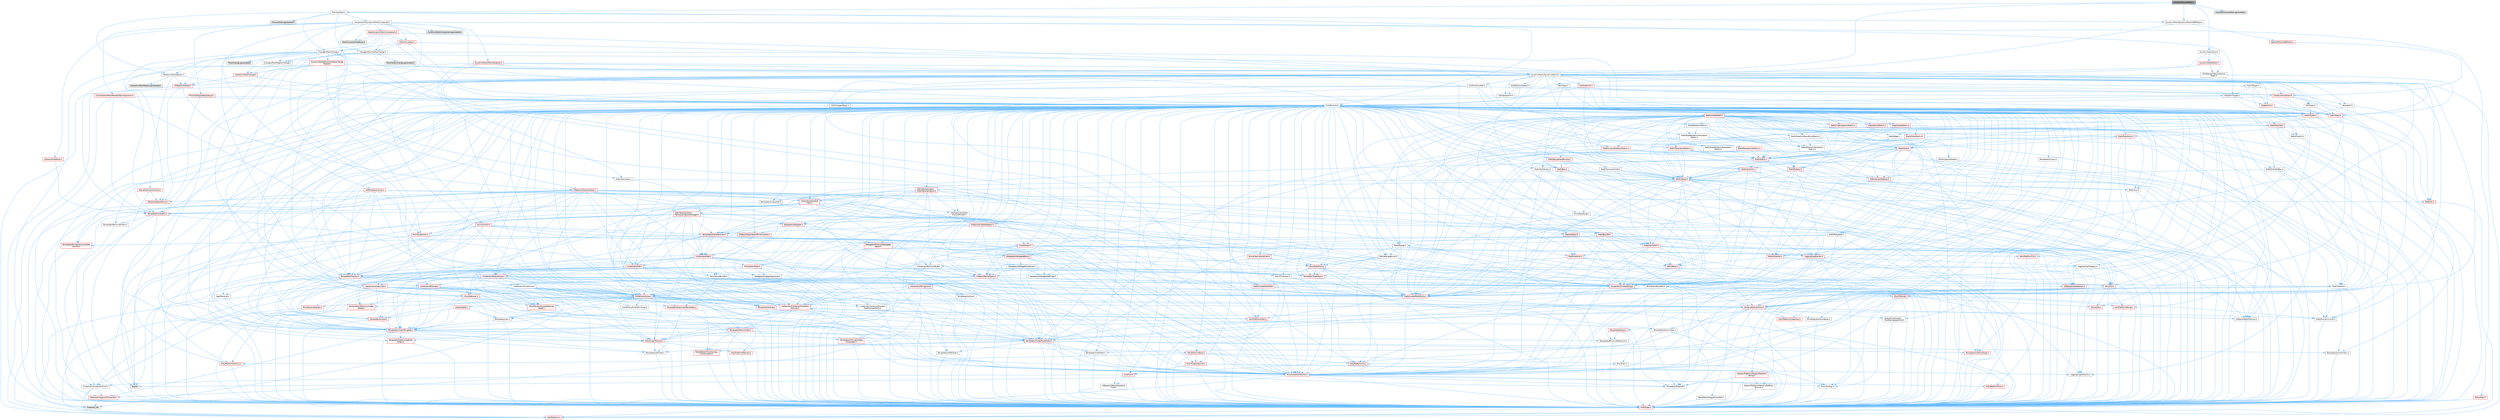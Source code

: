 digraph "PolyEditPreviewMesh.h"
{
 // INTERACTIVE_SVG=YES
 // LATEX_PDF_SIZE
  bgcolor="transparent";
  edge [fontname=Helvetica,fontsize=10,labelfontname=Helvetica,labelfontsize=10];
  node [fontname=Helvetica,fontsize=10,shape=box,height=0.2,width=0.4];
  Node1 [id="Node000001",label="PolyEditPreviewMesh.h",height=0.2,width=0.4,color="gray40", fillcolor="grey60", style="filled", fontcolor="black",tooltip=" "];
  Node1 -> Node2 [id="edge1_Node000001_Node000002",color="steelblue1",style="solid",tooltip=" "];
  Node2 [id="Node000002",label="PreviewMesh.h",height=0.2,width=0.4,color="grey40", fillcolor="white", style="filled",URL="$d6/d30/PreviewMesh_8h.html",tooltip=" "];
  Node2 -> Node3 [id="edge2_Node000002_Node000003",color="steelblue1",style="solid",tooltip=" "];
  Node3 [id="Node000003",label="CoreMinimal.h",height=0.2,width=0.4,color="grey40", fillcolor="white", style="filled",URL="$d7/d67/CoreMinimal_8h.html",tooltip=" "];
  Node3 -> Node4 [id="edge3_Node000003_Node000004",color="steelblue1",style="solid",tooltip=" "];
  Node4 [id="Node000004",label="CoreTypes.h",height=0.2,width=0.4,color="red", fillcolor="#FFF0F0", style="filled",URL="$dc/dec/CoreTypes_8h.html",tooltip=" "];
  Node4 -> Node5 [id="edge4_Node000004_Node000005",color="steelblue1",style="solid",tooltip=" "];
  Node5 [id="Node000005",label="HAL/Platform.h",height=0.2,width=0.4,color="red", fillcolor="#FFF0F0", style="filled",URL="$d9/dd0/Platform_8h.html",tooltip=" "];
  Node3 -> Node18 [id="edge5_Node000003_Node000018",color="steelblue1",style="solid",tooltip=" "];
  Node18 [id="Node000018",label="CoreFwd.h",height=0.2,width=0.4,color="red", fillcolor="#FFF0F0", style="filled",URL="$d1/d1e/CoreFwd_8h.html",tooltip=" "];
  Node18 -> Node4 [id="edge6_Node000018_Node000004",color="steelblue1",style="solid",tooltip=" "];
  Node18 -> Node19 [id="edge7_Node000018_Node000019",color="steelblue1",style="solid",tooltip=" "];
  Node19 [id="Node000019",label="Containers/ContainersFwd.h",height=0.2,width=0.4,color="grey40", fillcolor="white", style="filled",URL="$d4/d0a/ContainersFwd_8h.html",tooltip=" "];
  Node19 -> Node5 [id="edge8_Node000019_Node000005",color="steelblue1",style="solid",tooltip=" "];
  Node19 -> Node4 [id="edge9_Node000019_Node000004",color="steelblue1",style="solid",tooltip=" "];
  Node19 -> Node20 [id="edge10_Node000019_Node000020",color="steelblue1",style="solid",tooltip=" "];
  Node20 [id="Node000020",label="Traits/IsContiguousContainer.h",height=0.2,width=0.4,color="red", fillcolor="#FFF0F0", style="filled",URL="$d5/d3c/IsContiguousContainer_8h.html",tooltip=" "];
  Node20 -> Node4 [id="edge11_Node000020_Node000004",color="steelblue1",style="solid",tooltip=" "];
  Node20 -> Node22 [id="edge12_Node000020_Node000022",color="steelblue1",style="solid",tooltip=" "];
  Node22 [id="Node000022",label="initializer_list",height=0.2,width=0.4,color="grey60", fillcolor="#E0E0E0", style="filled",tooltip=" "];
  Node18 -> Node24 [id="edge13_Node000018_Node000024",color="steelblue1",style="solid",tooltip=" "];
  Node24 [id="Node000024",label="UObject/UObjectHierarchy\lFwd.h",height=0.2,width=0.4,color="grey40", fillcolor="white", style="filled",URL="$d3/d13/UObjectHierarchyFwd_8h.html",tooltip=" "];
  Node3 -> Node24 [id="edge14_Node000003_Node000024",color="steelblue1",style="solid",tooltip=" "];
  Node3 -> Node19 [id="edge15_Node000003_Node000019",color="steelblue1",style="solid",tooltip=" "];
  Node3 -> Node25 [id="edge16_Node000003_Node000025",color="steelblue1",style="solid",tooltip=" "];
  Node25 [id="Node000025",label="Misc/VarArgs.h",height=0.2,width=0.4,color="grey40", fillcolor="white", style="filled",URL="$d5/d6f/VarArgs_8h.html",tooltip=" "];
  Node25 -> Node4 [id="edge17_Node000025_Node000004",color="steelblue1",style="solid",tooltip=" "];
  Node3 -> Node26 [id="edge18_Node000003_Node000026",color="steelblue1",style="solid",tooltip=" "];
  Node26 [id="Node000026",label="Logging/LogVerbosity.h",height=0.2,width=0.4,color="grey40", fillcolor="white", style="filled",URL="$d2/d8f/LogVerbosity_8h.html",tooltip=" "];
  Node26 -> Node4 [id="edge19_Node000026_Node000004",color="steelblue1",style="solid",tooltip=" "];
  Node3 -> Node27 [id="edge20_Node000003_Node000027",color="steelblue1",style="solid",tooltip=" "];
  Node27 [id="Node000027",label="Misc/OutputDevice.h",height=0.2,width=0.4,color="red", fillcolor="#FFF0F0", style="filled",URL="$d7/d32/OutputDevice_8h.html",tooltip=" "];
  Node27 -> Node18 [id="edge21_Node000027_Node000018",color="steelblue1",style="solid",tooltip=" "];
  Node27 -> Node4 [id="edge22_Node000027_Node000004",color="steelblue1",style="solid",tooltip=" "];
  Node27 -> Node26 [id="edge23_Node000027_Node000026",color="steelblue1",style="solid",tooltip=" "];
  Node27 -> Node25 [id="edge24_Node000027_Node000025",color="steelblue1",style="solid",tooltip=" "];
  Node3 -> Node33 [id="edge25_Node000003_Node000033",color="steelblue1",style="solid",tooltip=" "];
  Node33 [id="Node000033",label="HAL/PlatformCrt.h",height=0.2,width=0.4,color="red", fillcolor="#FFF0F0", style="filled",URL="$d8/d75/PlatformCrt_8h.html",tooltip=" "];
  Node3 -> Node43 [id="edge26_Node000003_Node000043",color="steelblue1",style="solid",tooltip=" "];
  Node43 [id="Node000043",label="HAL/PlatformMisc.h",height=0.2,width=0.4,color="red", fillcolor="#FFF0F0", style="filled",URL="$d0/df5/PlatformMisc_8h.html",tooltip=" "];
  Node43 -> Node4 [id="edge27_Node000043_Node000004",color="steelblue1",style="solid",tooltip=" "];
  Node3 -> Node62 [id="edge28_Node000003_Node000062",color="steelblue1",style="solid",tooltip=" "];
  Node62 [id="Node000062",label="Misc/AssertionMacros.h",height=0.2,width=0.4,color="red", fillcolor="#FFF0F0", style="filled",URL="$d0/dfa/AssertionMacros_8h.html",tooltip=" "];
  Node62 -> Node4 [id="edge29_Node000062_Node000004",color="steelblue1",style="solid",tooltip=" "];
  Node62 -> Node5 [id="edge30_Node000062_Node000005",color="steelblue1",style="solid",tooltip=" "];
  Node62 -> Node43 [id="edge31_Node000062_Node000043",color="steelblue1",style="solid",tooltip=" "];
  Node62 -> Node63 [id="edge32_Node000062_Node000063",color="steelblue1",style="solid",tooltip=" "];
  Node63 [id="Node000063",label="Templates/EnableIf.h",height=0.2,width=0.4,color="grey40", fillcolor="white", style="filled",URL="$d7/d60/EnableIf_8h.html",tooltip=" "];
  Node63 -> Node4 [id="edge33_Node000063_Node000004",color="steelblue1",style="solid",tooltip=" "];
  Node62 -> Node25 [id="edge34_Node000062_Node000025",color="steelblue1",style="solid",tooltip=" "];
  Node62 -> Node70 [id="edge35_Node000062_Node000070",color="steelblue1",style="solid",tooltip=" "];
  Node70 [id="Node000070",label="atomic",height=0.2,width=0.4,color="grey60", fillcolor="#E0E0E0", style="filled",tooltip=" "];
  Node3 -> Node71 [id="edge36_Node000003_Node000071",color="steelblue1",style="solid",tooltip=" "];
  Node71 [id="Node000071",label="Templates/IsPointer.h",height=0.2,width=0.4,color="grey40", fillcolor="white", style="filled",URL="$d7/d05/IsPointer_8h.html",tooltip=" "];
  Node71 -> Node4 [id="edge37_Node000071_Node000004",color="steelblue1",style="solid",tooltip=" "];
  Node3 -> Node72 [id="edge38_Node000003_Node000072",color="steelblue1",style="solid",tooltip=" "];
  Node72 [id="Node000072",label="HAL/PlatformMemory.h",height=0.2,width=0.4,color="red", fillcolor="#FFF0F0", style="filled",URL="$de/d68/PlatformMemory_8h.html",tooltip=" "];
  Node72 -> Node4 [id="edge39_Node000072_Node000004",color="steelblue1",style="solid",tooltip=" "];
  Node3 -> Node55 [id="edge40_Node000003_Node000055",color="steelblue1",style="solid",tooltip=" "];
  Node55 [id="Node000055",label="HAL/PlatformAtomics.h",height=0.2,width=0.4,color="red", fillcolor="#FFF0F0", style="filled",URL="$d3/d36/PlatformAtomics_8h.html",tooltip=" "];
  Node55 -> Node4 [id="edge41_Node000055_Node000004",color="steelblue1",style="solid",tooltip=" "];
  Node3 -> Node77 [id="edge42_Node000003_Node000077",color="steelblue1",style="solid",tooltip=" "];
  Node77 [id="Node000077",label="Misc/Exec.h",height=0.2,width=0.4,color="grey40", fillcolor="white", style="filled",URL="$de/ddb/Exec_8h.html",tooltip=" "];
  Node77 -> Node4 [id="edge43_Node000077_Node000004",color="steelblue1",style="solid",tooltip=" "];
  Node77 -> Node62 [id="edge44_Node000077_Node000062",color="steelblue1",style="solid",tooltip=" "];
  Node3 -> Node78 [id="edge45_Node000003_Node000078",color="steelblue1",style="solid",tooltip=" "];
  Node78 [id="Node000078",label="HAL/MemoryBase.h",height=0.2,width=0.4,color="red", fillcolor="#FFF0F0", style="filled",URL="$d6/d9f/MemoryBase_8h.html",tooltip=" "];
  Node78 -> Node4 [id="edge46_Node000078_Node000004",color="steelblue1",style="solid",tooltip=" "];
  Node78 -> Node55 [id="edge47_Node000078_Node000055",color="steelblue1",style="solid",tooltip=" "];
  Node78 -> Node33 [id="edge48_Node000078_Node000033",color="steelblue1",style="solid",tooltip=" "];
  Node78 -> Node77 [id="edge49_Node000078_Node000077",color="steelblue1",style="solid",tooltip=" "];
  Node78 -> Node27 [id="edge50_Node000078_Node000027",color="steelblue1",style="solid",tooltip=" "];
  Node3 -> Node88 [id="edge51_Node000003_Node000088",color="steelblue1",style="solid",tooltip=" "];
  Node88 [id="Node000088",label="HAL/UnrealMemory.h",height=0.2,width=0.4,color="red", fillcolor="#FFF0F0", style="filled",URL="$d9/d96/UnrealMemory_8h.html",tooltip=" "];
  Node88 -> Node4 [id="edge52_Node000088_Node000004",color="steelblue1",style="solid",tooltip=" "];
  Node88 -> Node78 [id="edge53_Node000088_Node000078",color="steelblue1",style="solid",tooltip=" "];
  Node88 -> Node72 [id="edge54_Node000088_Node000072",color="steelblue1",style="solid",tooltip=" "];
  Node88 -> Node71 [id="edge55_Node000088_Node000071",color="steelblue1",style="solid",tooltip=" "];
  Node3 -> Node90 [id="edge56_Node000003_Node000090",color="steelblue1",style="solid",tooltip=" "];
  Node90 [id="Node000090",label="Templates/IsArithmetic.h",height=0.2,width=0.4,color="grey40", fillcolor="white", style="filled",URL="$d2/d5d/IsArithmetic_8h.html",tooltip=" "];
  Node90 -> Node4 [id="edge57_Node000090_Node000004",color="steelblue1",style="solid",tooltip=" "];
  Node3 -> Node84 [id="edge58_Node000003_Node000084",color="steelblue1",style="solid",tooltip=" "];
  Node84 [id="Node000084",label="Templates/AndOrNot.h",height=0.2,width=0.4,color="grey40", fillcolor="white", style="filled",URL="$db/d0a/AndOrNot_8h.html",tooltip=" "];
  Node84 -> Node4 [id="edge59_Node000084_Node000004",color="steelblue1",style="solid",tooltip=" "];
  Node3 -> Node91 [id="edge60_Node000003_Node000091",color="steelblue1",style="solid",tooltip=" "];
  Node91 [id="Node000091",label="Templates/IsPODType.h",height=0.2,width=0.4,color="grey40", fillcolor="white", style="filled",URL="$d7/db1/IsPODType_8h.html",tooltip=" "];
  Node91 -> Node4 [id="edge61_Node000091_Node000004",color="steelblue1",style="solid",tooltip=" "];
  Node3 -> Node92 [id="edge62_Node000003_Node000092",color="steelblue1",style="solid",tooltip=" "];
  Node92 [id="Node000092",label="Templates/IsUECoreType.h",height=0.2,width=0.4,color="red", fillcolor="#FFF0F0", style="filled",URL="$d1/db8/IsUECoreType_8h.html",tooltip=" "];
  Node92 -> Node4 [id="edge63_Node000092_Node000004",color="steelblue1",style="solid",tooltip=" "];
  Node3 -> Node85 [id="edge64_Node000003_Node000085",color="steelblue1",style="solid",tooltip=" "];
  Node85 [id="Node000085",label="Templates/IsTriviallyCopy\lConstructible.h",height=0.2,width=0.4,color="red", fillcolor="#FFF0F0", style="filled",URL="$d3/d78/IsTriviallyCopyConstructible_8h.html",tooltip=" "];
  Node85 -> Node4 [id="edge65_Node000085_Node000004",color="steelblue1",style="solid",tooltip=" "];
  Node3 -> Node93 [id="edge66_Node000003_Node000093",color="steelblue1",style="solid",tooltip=" "];
  Node93 [id="Node000093",label="Templates/UnrealTypeTraits.h",height=0.2,width=0.4,color="red", fillcolor="#FFF0F0", style="filled",URL="$d2/d2d/UnrealTypeTraits_8h.html",tooltip=" "];
  Node93 -> Node4 [id="edge67_Node000093_Node000004",color="steelblue1",style="solid",tooltip=" "];
  Node93 -> Node71 [id="edge68_Node000093_Node000071",color="steelblue1",style="solid",tooltip=" "];
  Node93 -> Node62 [id="edge69_Node000093_Node000062",color="steelblue1",style="solid",tooltip=" "];
  Node93 -> Node84 [id="edge70_Node000093_Node000084",color="steelblue1",style="solid",tooltip=" "];
  Node93 -> Node63 [id="edge71_Node000093_Node000063",color="steelblue1",style="solid",tooltip=" "];
  Node93 -> Node90 [id="edge72_Node000093_Node000090",color="steelblue1",style="solid",tooltip=" "];
  Node93 -> Node91 [id="edge73_Node000093_Node000091",color="steelblue1",style="solid",tooltip=" "];
  Node93 -> Node92 [id="edge74_Node000093_Node000092",color="steelblue1",style="solid",tooltip=" "];
  Node93 -> Node85 [id="edge75_Node000093_Node000085",color="steelblue1",style="solid",tooltip=" "];
  Node3 -> Node63 [id="edge76_Node000003_Node000063",color="steelblue1",style="solid",tooltip=" "];
  Node3 -> Node95 [id="edge77_Node000003_Node000095",color="steelblue1",style="solid",tooltip=" "];
  Node95 [id="Node000095",label="Templates/RemoveReference.h",height=0.2,width=0.4,color="grey40", fillcolor="white", style="filled",URL="$da/dbe/RemoveReference_8h.html",tooltip=" "];
  Node95 -> Node4 [id="edge78_Node000095_Node000004",color="steelblue1",style="solid",tooltip=" "];
  Node3 -> Node96 [id="edge79_Node000003_Node000096",color="steelblue1",style="solid",tooltip=" "];
  Node96 [id="Node000096",label="Templates/IntegralConstant.h",height=0.2,width=0.4,color="grey40", fillcolor="white", style="filled",URL="$db/d1b/IntegralConstant_8h.html",tooltip=" "];
  Node96 -> Node4 [id="edge80_Node000096_Node000004",color="steelblue1",style="solid",tooltip=" "];
  Node3 -> Node97 [id="edge81_Node000003_Node000097",color="steelblue1",style="solid",tooltip=" "];
  Node97 [id="Node000097",label="Templates/IsClass.h",height=0.2,width=0.4,color="grey40", fillcolor="white", style="filled",URL="$db/dcb/IsClass_8h.html",tooltip=" "];
  Node97 -> Node4 [id="edge82_Node000097_Node000004",color="steelblue1",style="solid",tooltip=" "];
  Node3 -> Node98 [id="edge83_Node000003_Node000098",color="steelblue1",style="solid",tooltip=" "];
  Node98 [id="Node000098",label="Templates/TypeCompatible\lBytes.h",height=0.2,width=0.4,color="red", fillcolor="#FFF0F0", style="filled",URL="$df/d0a/TypeCompatibleBytes_8h.html",tooltip=" "];
  Node98 -> Node4 [id="edge84_Node000098_Node000004",color="steelblue1",style="solid",tooltip=" "];
  Node3 -> Node20 [id="edge85_Node000003_Node000020",color="steelblue1",style="solid",tooltip=" "];
  Node3 -> Node99 [id="edge86_Node000003_Node000099",color="steelblue1",style="solid",tooltip=" "];
  Node99 [id="Node000099",label="Templates/UnrealTemplate.h",height=0.2,width=0.4,color="red", fillcolor="#FFF0F0", style="filled",URL="$d4/d24/UnrealTemplate_8h.html",tooltip=" "];
  Node99 -> Node4 [id="edge87_Node000099_Node000004",color="steelblue1",style="solid",tooltip=" "];
  Node99 -> Node71 [id="edge88_Node000099_Node000071",color="steelblue1",style="solid",tooltip=" "];
  Node99 -> Node88 [id="edge89_Node000099_Node000088",color="steelblue1",style="solid",tooltip=" "];
  Node99 -> Node93 [id="edge90_Node000099_Node000093",color="steelblue1",style="solid",tooltip=" "];
  Node99 -> Node95 [id="edge91_Node000099_Node000095",color="steelblue1",style="solid",tooltip=" "];
  Node99 -> Node98 [id="edge92_Node000099_Node000098",color="steelblue1",style="solid",tooltip=" "];
  Node99 -> Node20 [id="edge93_Node000099_Node000020",color="steelblue1",style="solid",tooltip=" "];
  Node3 -> Node48 [id="edge94_Node000003_Node000048",color="steelblue1",style="solid",tooltip=" "];
  Node48 [id="Node000048",label="Math/NumericLimits.h",height=0.2,width=0.4,color="grey40", fillcolor="white", style="filled",URL="$df/d1b/NumericLimits_8h.html",tooltip=" "];
  Node48 -> Node4 [id="edge95_Node000048_Node000004",color="steelblue1",style="solid",tooltip=" "];
  Node3 -> Node103 [id="edge96_Node000003_Node000103",color="steelblue1",style="solid",tooltip=" "];
  Node103 [id="Node000103",label="HAL/PlatformMath.h",height=0.2,width=0.4,color="red", fillcolor="#FFF0F0", style="filled",URL="$dc/d53/PlatformMath_8h.html",tooltip=" "];
  Node103 -> Node4 [id="edge97_Node000103_Node000004",color="steelblue1",style="solid",tooltip=" "];
  Node3 -> Node86 [id="edge98_Node000003_Node000086",color="steelblue1",style="solid",tooltip=" "];
  Node86 [id="Node000086",label="Templates/IsTriviallyCopy\lAssignable.h",height=0.2,width=0.4,color="red", fillcolor="#FFF0F0", style="filled",URL="$d2/df2/IsTriviallyCopyAssignable_8h.html",tooltip=" "];
  Node86 -> Node4 [id="edge99_Node000086_Node000004",color="steelblue1",style="solid",tooltip=" "];
  Node3 -> Node111 [id="edge100_Node000003_Node000111",color="steelblue1",style="solid",tooltip=" "];
  Node111 [id="Node000111",label="Templates/MemoryOps.h",height=0.2,width=0.4,color="red", fillcolor="#FFF0F0", style="filled",URL="$db/dea/MemoryOps_8h.html",tooltip=" "];
  Node111 -> Node4 [id="edge101_Node000111_Node000004",color="steelblue1",style="solid",tooltip=" "];
  Node111 -> Node88 [id="edge102_Node000111_Node000088",color="steelblue1",style="solid",tooltip=" "];
  Node111 -> Node86 [id="edge103_Node000111_Node000086",color="steelblue1",style="solid",tooltip=" "];
  Node111 -> Node85 [id="edge104_Node000111_Node000085",color="steelblue1",style="solid",tooltip=" "];
  Node111 -> Node93 [id="edge105_Node000111_Node000093",color="steelblue1",style="solid",tooltip=" "];
  Node3 -> Node112 [id="edge106_Node000003_Node000112",color="steelblue1",style="solid",tooltip=" "];
  Node112 [id="Node000112",label="Containers/ContainerAllocation\lPolicies.h",height=0.2,width=0.4,color="red", fillcolor="#FFF0F0", style="filled",URL="$d7/dff/ContainerAllocationPolicies_8h.html",tooltip=" "];
  Node112 -> Node4 [id="edge107_Node000112_Node000004",color="steelblue1",style="solid",tooltip=" "];
  Node112 -> Node112 [id="edge108_Node000112_Node000112",color="steelblue1",style="solid",tooltip=" "];
  Node112 -> Node103 [id="edge109_Node000112_Node000103",color="steelblue1",style="solid",tooltip=" "];
  Node112 -> Node88 [id="edge110_Node000112_Node000088",color="steelblue1",style="solid",tooltip=" "];
  Node112 -> Node48 [id="edge111_Node000112_Node000048",color="steelblue1",style="solid",tooltip=" "];
  Node112 -> Node62 [id="edge112_Node000112_Node000062",color="steelblue1",style="solid",tooltip=" "];
  Node112 -> Node111 [id="edge113_Node000112_Node000111",color="steelblue1",style="solid",tooltip=" "];
  Node112 -> Node98 [id="edge114_Node000112_Node000098",color="steelblue1",style="solid",tooltip=" "];
  Node3 -> Node115 [id="edge115_Node000003_Node000115",color="steelblue1",style="solid",tooltip=" "];
  Node115 [id="Node000115",label="Templates/IsEnumClass.h",height=0.2,width=0.4,color="grey40", fillcolor="white", style="filled",URL="$d7/d15/IsEnumClass_8h.html",tooltip=" "];
  Node115 -> Node4 [id="edge116_Node000115_Node000004",color="steelblue1",style="solid",tooltip=" "];
  Node115 -> Node84 [id="edge117_Node000115_Node000084",color="steelblue1",style="solid",tooltip=" "];
  Node3 -> Node116 [id="edge118_Node000003_Node000116",color="steelblue1",style="solid",tooltip=" "];
  Node116 [id="Node000116",label="HAL/PlatformProperties.h",height=0.2,width=0.4,color="red", fillcolor="#FFF0F0", style="filled",URL="$d9/db0/PlatformProperties_8h.html",tooltip=" "];
  Node116 -> Node4 [id="edge119_Node000116_Node000004",color="steelblue1",style="solid",tooltip=" "];
  Node3 -> Node119 [id="edge120_Node000003_Node000119",color="steelblue1",style="solid",tooltip=" "];
  Node119 [id="Node000119",label="Misc/EngineVersionBase.h",height=0.2,width=0.4,color="grey40", fillcolor="white", style="filled",URL="$d5/d2b/EngineVersionBase_8h.html",tooltip=" "];
  Node119 -> Node4 [id="edge121_Node000119_Node000004",color="steelblue1",style="solid",tooltip=" "];
  Node3 -> Node120 [id="edge122_Node000003_Node000120",color="steelblue1",style="solid",tooltip=" "];
  Node120 [id="Node000120",label="Internationalization\l/TextNamespaceFwd.h",height=0.2,width=0.4,color="grey40", fillcolor="white", style="filled",URL="$d8/d97/TextNamespaceFwd_8h.html",tooltip=" "];
  Node120 -> Node4 [id="edge123_Node000120_Node000004",color="steelblue1",style="solid",tooltip=" "];
  Node3 -> Node121 [id="edge124_Node000003_Node000121",color="steelblue1",style="solid",tooltip=" "];
  Node121 [id="Node000121",label="Serialization/Archive.h",height=0.2,width=0.4,color="red", fillcolor="#FFF0F0", style="filled",URL="$d7/d3b/Archive_8h.html",tooltip=" "];
  Node121 -> Node18 [id="edge125_Node000121_Node000018",color="steelblue1",style="solid",tooltip=" "];
  Node121 -> Node4 [id="edge126_Node000121_Node000004",color="steelblue1",style="solid",tooltip=" "];
  Node121 -> Node116 [id="edge127_Node000121_Node000116",color="steelblue1",style="solid",tooltip=" "];
  Node121 -> Node120 [id="edge128_Node000121_Node000120",color="steelblue1",style="solid",tooltip=" "];
  Node121 -> Node62 [id="edge129_Node000121_Node000062",color="steelblue1",style="solid",tooltip=" "];
  Node121 -> Node119 [id="edge130_Node000121_Node000119",color="steelblue1",style="solid",tooltip=" "];
  Node121 -> Node25 [id="edge131_Node000121_Node000025",color="steelblue1",style="solid",tooltip=" "];
  Node121 -> Node63 [id="edge132_Node000121_Node000063",color="steelblue1",style="solid",tooltip=" "];
  Node121 -> Node115 [id="edge133_Node000121_Node000115",color="steelblue1",style="solid",tooltip=" "];
  Node121 -> Node99 [id="edge134_Node000121_Node000099",color="steelblue1",style="solid",tooltip=" "];
  Node121 -> Node124 [id="edge135_Node000121_Node000124",color="steelblue1",style="solid",tooltip=" "];
  Node124 [id="Node000124",label="UObject/ObjectVersion.h",height=0.2,width=0.4,color="grey40", fillcolor="white", style="filled",URL="$da/d63/ObjectVersion_8h.html",tooltip=" "];
  Node124 -> Node4 [id="edge136_Node000124_Node000004",color="steelblue1",style="solid",tooltip=" "];
  Node3 -> Node125 [id="edge137_Node000003_Node000125",color="steelblue1",style="solid",tooltip=" "];
  Node125 [id="Node000125",label="Templates/Less.h",height=0.2,width=0.4,color="grey40", fillcolor="white", style="filled",URL="$de/dc8/Less_8h.html",tooltip=" "];
  Node125 -> Node4 [id="edge138_Node000125_Node000004",color="steelblue1",style="solid",tooltip=" "];
  Node125 -> Node99 [id="edge139_Node000125_Node000099",color="steelblue1",style="solid",tooltip=" "];
  Node3 -> Node126 [id="edge140_Node000003_Node000126",color="steelblue1",style="solid",tooltip=" "];
  Node126 [id="Node000126",label="Templates/Sorting.h",height=0.2,width=0.4,color="red", fillcolor="#FFF0F0", style="filled",URL="$d3/d9e/Sorting_8h.html",tooltip=" "];
  Node126 -> Node4 [id="edge141_Node000126_Node000004",color="steelblue1",style="solid",tooltip=" "];
  Node126 -> Node103 [id="edge142_Node000126_Node000103",color="steelblue1",style="solid",tooltip=" "];
  Node126 -> Node125 [id="edge143_Node000126_Node000125",color="steelblue1",style="solid",tooltip=" "];
  Node3 -> Node137 [id="edge144_Node000003_Node000137",color="steelblue1",style="solid",tooltip=" "];
  Node137 [id="Node000137",label="Misc/Char.h",height=0.2,width=0.4,color="red", fillcolor="#FFF0F0", style="filled",URL="$d0/d58/Char_8h.html",tooltip=" "];
  Node137 -> Node4 [id="edge145_Node000137_Node000004",color="steelblue1",style="solid",tooltip=" "];
  Node3 -> Node140 [id="edge146_Node000003_Node000140",color="steelblue1",style="solid",tooltip=" "];
  Node140 [id="Node000140",label="GenericPlatform/GenericPlatform\lStricmp.h",height=0.2,width=0.4,color="grey40", fillcolor="white", style="filled",URL="$d2/d86/GenericPlatformStricmp_8h.html",tooltip=" "];
  Node140 -> Node4 [id="edge147_Node000140_Node000004",color="steelblue1",style="solid",tooltip=" "];
  Node3 -> Node141 [id="edge148_Node000003_Node000141",color="steelblue1",style="solid",tooltip=" "];
  Node141 [id="Node000141",label="GenericPlatform/GenericPlatform\lString.h",height=0.2,width=0.4,color="red", fillcolor="#FFF0F0", style="filled",URL="$dd/d20/GenericPlatformString_8h.html",tooltip=" "];
  Node141 -> Node4 [id="edge149_Node000141_Node000004",color="steelblue1",style="solid",tooltip=" "];
  Node141 -> Node140 [id="edge150_Node000141_Node000140",color="steelblue1",style="solid",tooltip=" "];
  Node141 -> Node63 [id="edge151_Node000141_Node000063",color="steelblue1",style="solid",tooltip=" "];
  Node3 -> Node74 [id="edge152_Node000003_Node000074",color="steelblue1",style="solid",tooltip=" "];
  Node74 [id="Node000074",label="HAL/PlatformString.h",height=0.2,width=0.4,color="red", fillcolor="#FFF0F0", style="filled",URL="$db/db5/PlatformString_8h.html",tooltip=" "];
  Node74 -> Node4 [id="edge153_Node000074_Node000004",color="steelblue1",style="solid",tooltip=" "];
  Node3 -> Node144 [id="edge154_Node000003_Node000144",color="steelblue1",style="solid",tooltip=" "];
  Node144 [id="Node000144",label="Misc/CString.h",height=0.2,width=0.4,color="red", fillcolor="#FFF0F0", style="filled",URL="$d2/d49/CString_8h.html",tooltip=" "];
  Node144 -> Node4 [id="edge155_Node000144_Node000004",color="steelblue1",style="solid",tooltip=" "];
  Node144 -> Node33 [id="edge156_Node000144_Node000033",color="steelblue1",style="solid",tooltip=" "];
  Node144 -> Node74 [id="edge157_Node000144_Node000074",color="steelblue1",style="solid",tooltip=" "];
  Node144 -> Node62 [id="edge158_Node000144_Node000062",color="steelblue1",style="solid",tooltip=" "];
  Node144 -> Node137 [id="edge159_Node000144_Node000137",color="steelblue1",style="solid",tooltip=" "];
  Node144 -> Node25 [id="edge160_Node000144_Node000025",color="steelblue1",style="solid",tooltip=" "];
  Node3 -> Node145 [id="edge161_Node000003_Node000145",color="steelblue1",style="solid",tooltip=" "];
  Node145 [id="Node000145",label="Misc/Crc.h",height=0.2,width=0.4,color="red", fillcolor="#FFF0F0", style="filled",URL="$d4/dd2/Crc_8h.html",tooltip=" "];
  Node145 -> Node4 [id="edge162_Node000145_Node000004",color="steelblue1",style="solid",tooltip=" "];
  Node145 -> Node74 [id="edge163_Node000145_Node000074",color="steelblue1",style="solid",tooltip=" "];
  Node145 -> Node62 [id="edge164_Node000145_Node000062",color="steelblue1",style="solid",tooltip=" "];
  Node145 -> Node144 [id="edge165_Node000145_Node000144",color="steelblue1",style="solid",tooltip=" "];
  Node145 -> Node137 [id="edge166_Node000145_Node000137",color="steelblue1",style="solid",tooltip=" "];
  Node145 -> Node93 [id="edge167_Node000145_Node000093",color="steelblue1",style="solid",tooltip=" "];
  Node3 -> Node136 [id="edge168_Node000003_Node000136",color="steelblue1",style="solid",tooltip=" "];
  Node136 [id="Node000136",label="Math/UnrealMathUtility.h",height=0.2,width=0.4,color="red", fillcolor="#FFF0F0", style="filled",URL="$db/db8/UnrealMathUtility_8h.html",tooltip=" "];
  Node136 -> Node4 [id="edge169_Node000136_Node000004",color="steelblue1",style="solid",tooltip=" "];
  Node136 -> Node62 [id="edge170_Node000136_Node000062",color="steelblue1",style="solid",tooltip=" "];
  Node136 -> Node103 [id="edge171_Node000136_Node000103",color="steelblue1",style="solid",tooltip=" "];
  Node3 -> Node146 [id="edge172_Node000003_Node000146",color="steelblue1",style="solid",tooltip=" "];
  Node146 [id="Node000146",label="Containers/UnrealString.h",height=0.2,width=0.4,color="red", fillcolor="#FFF0F0", style="filled",URL="$d5/dba/UnrealString_8h.html",tooltip=" "];
  Node3 -> Node150 [id="edge173_Node000003_Node000150",color="steelblue1",style="solid",tooltip=" "];
  Node150 [id="Node000150",label="Containers/Array.h",height=0.2,width=0.4,color="red", fillcolor="#FFF0F0", style="filled",URL="$df/dd0/Array_8h.html",tooltip=" "];
  Node150 -> Node4 [id="edge174_Node000150_Node000004",color="steelblue1",style="solid",tooltip=" "];
  Node150 -> Node62 [id="edge175_Node000150_Node000062",color="steelblue1",style="solid",tooltip=" "];
  Node150 -> Node151 [id="edge176_Node000150_Node000151",color="steelblue1",style="solid",tooltip=" "];
  Node151 [id="Node000151",label="Misc/IntrusiveUnsetOptional\lState.h",height=0.2,width=0.4,color="red", fillcolor="#FFF0F0", style="filled",URL="$d2/d0a/IntrusiveUnsetOptionalState_8h.html",tooltip=" "];
  Node150 -> Node153 [id="edge177_Node000150_Node000153",color="steelblue1",style="solid",tooltip=" "];
  Node153 [id="Node000153",label="Misc/ReverseIterate.h",height=0.2,width=0.4,color="red", fillcolor="#FFF0F0", style="filled",URL="$db/de3/ReverseIterate_8h.html",tooltip=" "];
  Node153 -> Node5 [id="edge178_Node000153_Node000005",color="steelblue1",style="solid",tooltip=" "];
  Node150 -> Node88 [id="edge179_Node000150_Node000088",color="steelblue1",style="solid",tooltip=" "];
  Node150 -> Node93 [id="edge180_Node000150_Node000093",color="steelblue1",style="solid",tooltip=" "];
  Node150 -> Node99 [id="edge181_Node000150_Node000099",color="steelblue1",style="solid",tooltip=" "];
  Node150 -> Node155 [id="edge182_Node000150_Node000155",color="steelblue1",style="solid",tooltip=" "];
  Node155 [id="Node000155",label="Containers/AllowShrinking.h",height=0.2,width=0.4,color="grey40", fillcolor="white", style="filled",URL="$d7/d1a/AllowShrinking_8h.html",tooltip=" "];
  Node155 -> Node4 [id="edge183_Node000155_Node000004",color="steelblue1",style="solid",tooltip=" "];
  Node150 -> Node112 [id="edge184_Node000150_Node000112",color="steelblue1",style="solid",tooltip=" "];
  Node150 -> Node156 [id="edge185_Node000150_Node000156",color="steelblue1",style="solid",tooltip=" "];
  Node156 [id="Node000156",label="Containers/ContainerElement\lTypeCompatibility.h",height=0.2,width=0.4,color="grey40", fillcolor="white", style="filled",URL="$df/ddf/ContainerElementTypeCompatibility_8h.html",tooltip=" "];
  Node156 -> Node4 [id="edge186_Node000156_Node000004",color="steelblue1",style="solid",tooltip=" "];
  Node156 -> Node93 [id="edge187_Node000156_Node000093",color="steelblue1",style="solid",tooltip=" "];
  Node150 -> Node121 [id="edge188_Node000150_Node000121",color="steelblue1",style="solid",tooltip=" "];
  Node150 -> Node157 [id="edge189_Node000150_Node000157",color="steelblue1",style="solid",tooltip=" "];
  Node157 [id="Node000157",label="Serialization/MemoryImage\lWriter.h",height=0.2,width=0.4,color="red", fillcolor="#FFF0F0", style="filled",URL="$d0/d08/MemoryImageWriter_8h.html",tooltip=" "];
  Node157 -> Node4 [id="edge190_Node000157_Node000004",color="steelblue1",style="solid",tooltip=" "];
  Node150 -> Node166 [id="edge191_Node000150_Node000166",color="steelblue1",style="solid",tooltip=" "];
  Node166 [id="Node000166",label="Algo/Heapify.h",height=0.2,width=0.4,color="red", fillcolor="#FFF0F0", style="filled",URL="$d0/d2a/Heapify_8h.html",tooltip=" "];
  Node166 -> Node129 [id="edge192_Node000166_Node000129",color="steelblue1",style="solid",tooltip=" "];
  Node129 [id="Node000129",label="Templates/Invoke.h",height=0.2,width=0.4,color="red", fillcolor="#FFF0F0", style="filled",URL="$d7/deb/Invoke_8h.html",tooltip=" "];
  Node129 -> Node4 [id="edge193_Node000129_Node000004",color="steelblue1",style="solid",tooltip=" "];
  Node129 -> Node99 [id="edge194_Node000129_Node000099",color="steelblue1",style="solid",tooltip=" "];
  Node166 -> Node125 [id="edge195_Node000166_Node000125",color="steelblue1",style="solid",tooltip=" "];
  Node166 -> Node99 [id="edge196_Node000166_Node000099",color="steelblue1",style="solid",tooltip=" "];
  Node150 -> Node129 [id="edge197_Node000150_Node000129",color="steelblue1",style="solid",tooltip=" "];
  Node150 -> Node125 [id="edge198_Node000150_Node000125",color="steelblue1",style="solid",tooltip=" "];
  Node150 -> Node126 [id="edge199_Node000150_Node000126",color="steelblue1",style="solid",tooltip=" "];
  Node150 -> Node173 [id="edge200_Node000150_Node000173",color="steelblue1",style="solid",tooltip=" "];
  Node173 [id="Node000173",label="Templates/AlignmentTemplates.h",height=0.2,width=0.4,color="red", fillcolor="#FFF0F0", style="filled",URL="$dd/d32/AlignmentTemplates_8h.html",tooltip=" "];
  Node173 -> Node4 [id="edge201_Node000173_Node000004",color="steelblue1",style="solid",tooltip=" "];
  Node173 -> Node71 [id="edge202_Node000173_Node000071",color="steelblue1",style="solid",tooltip=" "];
  Node3 -> Node174 [id="edge203_Node000003_Node000174",color="steelblue1",style="solid",tooltip=" "];
  Node174 [id="Node000174",label="Misc/FrameNumber.h",height=0.2,width=0.4,color="grey40", fillcolor="white", style="filled",URL="$dd/dbd/FrameNumber_8h.html",tooltip=" "];
  Node174 -> Node4 [id="edge204_Node000174_Node000004",color="steelblue1",style="solid",tooltip=" "];
  Node174 -> Node48 [id="edge205_Node000174_Node000048",color="steelblue1",style="solid",tooltip=" "];
  Node174 -> Node136 [id="edge206_Node000174_Node000136",color="steelblue1",style="solid",tooltip=" "];
  Node174 -> Node63 [id="edge207_Node000174_Node000063",color="steelblue1",style="solid",tooltip=" "];
  Node174 -> Node93 [id="edge208_Node000174_Node000093",color="steelblue1",style="solid",tooltip=" "];
  Node3 -> Node175 [id="edge209_Node000003_Node000175",color="steelblue1",style="solid",tooltip=" "];
  Node175 [id="Node000175",label="Misc/Timespan.h",height=0.2,width=0.4,color="grey40", fillcolor="white", style="filled",URL="$da/dd9/Timespan_8h.html",tooltip=" "];
  Node175 -> Node4 [id="edge210_Node000175_Node000004",color="steelblue1",style="solid",tooltip=" "];
  Node175 -> Node176 [id="edge211_Node000175_Node000176",color="steelblue1",style="solid",tooltip=" "];
  Node176 [id="Node000176",label="Math/Interval.h",height=0.2,width=0.4,color="grey40", fillcolor="white", style="filled",URL="$d1/d55/Interval_8h.html",tooltip=" "];
  Node176 -> Node4 [id="edge212_Node000176_Node000004",color="steelblue1",style="solid",tooltip=" "];
  Node176 -> Node90 [id="edge213_Node000176_Node000090",color="steelblue1",style="solid",tooltip=" "];
  Node176 -> Node93 [id="edge214_Node000176_Node000093",color="steelblue1",style="solid",tooltip=" "];
  Node176 -> Node48 [id="edge215_Node000176_Node000048",color="steelblue1",style="solid",tooltip=" "];
  Node176 -> Node136 [id="edge216_Node000176_Node000136",color="steelblue1",style="solid",tooltip=" "];
  Node175 -> Node136 [id="edge217_Node000175_Node000136",color="steelblue1",style="solid",tooltip=" "];
  Node175 -> Node62 [id="edge218_Node000175_Node000062",color="steelblue1",style="solid",tooltip=" "];
  Node3 -> Node177 [id="edge219_Node000003_Node000177",color="steelblue1",style="solid",tooltip=" "];
  Node177 [id="Node000177",label="Containers/StringConv.h",height=0.2,width=0.4,color="red", fillcolor="#FFF0F0", style="filled",URL="$d3/ddf/StringConv_8h.html",tooltip=" "];
  Node177 -> Node4 [id="edge220_Node000177_Node000004",color="steelblue1",style="solid",tooltip=" "];
  Node177 -> Node62 [id="edge221_Node000177_Node000062",color="steelblue1",style="solid",tooltip=" "];
  Node177 -> Node112 [id="edge222_Node000177_Node000112",color="steelblue1",style="solid",tooltip=" "];
  Node177 -> Node150 [id="edge223_Node000177_Node000150",color="steelblue1",style="solid",tooltip=" "];
  Node177 -> Node144 [id="edge224_Node000177_Node000144",color="steelblue1",style="solid",tooltip=" "];
  Node177 -> Node178 [id="edge225_Node000177_Node000178",color="steelblue1",style="solid",tooltip=" "];
  Node178 [id="Node000178",label="Templates/IsArray.h",height=0.2,width=0.4,color="grey40", fillcolor="white", style="filled",URL="$d8/d8d/IsArray_8h.html",tooltip=" "];
  Node178 -> Node4 [id="edge226_Node000178_Node000004",color="steelblue1",style="solid",tooltip=" "];
  Node177 -> Node99 [id="edge227_Node000177_Node000099",color="steelblue1",style="solid",tooltip=" "];
  Node177 -> Node93 [id="edge228_Node000177_Node000093",color="steelblue1",style="solid",tooltip=" "];
  Node177 -> Node20 [id="edge229_Node000177_Node000020",color="steelblue1",style="solid",tooltip=" "];
  Node3 -> Node179 [id="edge230_Node000003_Node000179",color="steelblue1",style="solid",tooltip=" "];
  Node179 [id="Node000179",label="UObject/UnrealNames.h",height=0.2,width=0.4,color="red", fillcolor="#FFF0F0", style="filled",URL="$d8/db1/UnrealNames_8h.html",tooltip=" "];
  Node179 -> Node4 [id="edge231_Node000179_Node000004",color="steelblue1",style="solid",tooltip=" "];
  Node3 -> Node181 [id="edge232_Node000003_Node000181",color="steelblue1",style="solid",tooltip=" "];
  Node181 [id="Node000181",label="UObject/NameTypes.h",height=0.2,width=0.4,color="red", fillcolor="#FFF0F0", style="filled",URL="$d6/d35/NameTypes_8h.html",tooltip=" "];
  Node181 -> Node4 [id="edge233_Node000181_Node000004",color="steelblue1",style="solid",tooltip=" "];
  Node181 -> Node62 [id="edge234_Node000181_Node000062",color="steelblue1",style="solid",tooltip=" "];
  Node181 -> Node88 [id="edge235_Node000181_Node000088",color="steelblue1",style="solid",tooltip=" "];
  Node181 -> Node93 [id="edge236_Node000181_Node000093",color="steelblue1",style="solid",tooltip=" "];
  Node181 -> Node99 [id="edge237_Node000181_Node000099",color="steelblue1",style="solid",tooltip=" "];
  Node181 -> Node146 [id="edge238_Node000181_Node000146",color="steelblue1",style="solid",tooltip=" "];
  Node181 -> Node177 [id="edge239_Node000181_Node000177",color="steelblue1",style="solid",tooltip=" "];
  Node181 -> Node179 [id="edge240_Node000181_Node000179",color="steelblue1",style="solid",tooltip=" "];
  Node181 -> Node151 [id="edge241_Node000181_Node000151",color="steelblue1",style="solid",tooltip=" "];
  Node3 -> Node189 [id="edge242_Node000003_Node000189",color="steelblue1",style="solid",tooltip=" "];
  Node189 [id="Node000189",label="Misc/Parse.h",height=0.2,width=0.4,color="red", fillcolor="#FFF0F0", style="filled",URL="$dc/d71/Parse_8h.html",tooltip=" "];
  Node189 -> Node146 [id="edge243_Node000189_Node000146",color="steelblue1",style="solid",tooltip=" "];
  Node189 -> Node4 [id="edge244_Node000189_Node000004",color="steelblue1",style="solid",tooltip=" "];
  Node189 -> Node33 [id="edge245_Node000189_Node000033",color="steelblue1",style="solid",tooltip=" "];
  Node189 -> Node190 [id="edge246_Node000189_Node000190",color="steelblue1",style="solid",tooltip=" "];
  Node190 [id="Node000190",label="Templates/Function.h",height=0.2,width=0.4,color="red", fillcolor="#FFF0F0", style="filled",URL="$df/df5/Function_8h.html",tooltip=" "];
  Node190 -> Node4 [id="edge247_Node000190_Node000004",color="steelblue1",style="solid",tooltip=" "];
  Node190 -> Node62 [id="edge248_Node000190_Node000062",color="steelblue1",style="solid",tooltip=" "];
  Node190 -> Node151 [id="edge249_Node000190_Node000151",color="steelblue1",style="solid",tooltip=" "];
  Node190 -> Node88 [id="edge250_Node000190_Node000088",color="steelblue1",style="solid",tooltip=" "];
  Node190 -> Node93 [id="edge251_Node000190_Node000093",color="steelblue1",style="solid",tooltip=" "];
  Node190 -> Node129 [id="edge252_Node000190_Node000129",color="steelblue1",style="solid",tooltip=" "];
  Node190 -> Node99 [id="edge253_Node000190_Node000099",color="steelblue1",style="solid",tooltip=" "];
  Node190 -> Node136 [id="edge254_Node000190_Node000136",color="steelblue1",style="solid",tooltip=" "];
  Node3 -> Node173 [id="edge255_Node000003_Node000173",color="steelblue1",style="solid",tooltip=" "];
  Node3 -> Node192 [id="edge256_Node000003_Node000192",color="steelblue1",style="solid",tooltip=" "];
  Node192 [id="Node000192",label="Misc/StructBuilder.h",height=0.2,width=0.4,color="grey40", fillcolor="white", style="filled",URL="$d9/db3/StructBuilder_8h.html",tooltip=" "];
  Node192 -> Node4 [id="edge257_Node000192_Node000004",color="steelblue1",style="solid",tooltip=" "];
  Node192 -> Node136 [id="edge258_Node000192_Node000136",color="steelblue1",style="solid",tooltip=" "];
  Node192 -> Node173 [id="edge259_Node000192_Node000173",color="steelblue1",style="solid",tooltip=" "];
  Node3 -> Node105 [id="edge260_Node000003_Node000105",color="steelblue1",style="solid",tooltip=" "];
  Node105 [id="Node000105",label="Templates/Decay.h",height=0.2,width=0.4,color="red", fillcolor="#FFF0F0", style="filled",URL="$dd/d0f/Decay_8h.html",tooltip=" "];
  Node105 -> Node4 [id="edge261_Node000105_Node000004",color="steelblue1",style="solid",tooltip=" "];
  Node105 -> Node95 [id="edge262_Node000105_Node000095",color="steelblue1",style="solid",tooltip=" "];
  Node3 -> Node193 [id="edge263_Node000003_Node000193",color="steelblue1",style="solid",tooltip=" "];
  Node193 [id="Node000193",label="Templates/PointerIsConvertible\lFromTo.h",height=0.2,width=0.4,color="red", fillcolor="#FFF0F0", style="filled",URL="$d6/d65/PointerIsConvertibleFromTo_8h.html",tooltip=" "];
  Node193 -> Node4 [id="edge264_Node000193_Node000004",color="steelblue1",style="solid",tooltip=" "];
  Node3 -> Node129 [id="edge265_Node000003_Node000129",color="steelblue1",style="solid",tooltip=" "];
  Node3 -> Node190 [id="edge266_Node000003_Node000190",color="steelblue1",style="solid",tooltip=" "];
  Node3 -> Node162 [id="edge267_Node000003_Node000162",color="steelblue1",style="solid",tooltip=" "];
  Node162 [id="Node000162",label="Templates/TypeHash.h",height=0.2,width=0.4,color="red", fillcolor="#FFF0F0", style="filled",URL="$d1/d62/TypeHash_8h.html",tooltip=" "];
  Node162 -> Node4 [id="edge268_Node000162_Node000004",color="steelblue1",style="solid",tooltip=" "];
  Node162 -> Node145 [id="edge269_Node000162_Node000145",color="steelblue1",style="solid",tooltip=" "];
  Node3 -> Node194 [id="edge270_Node000003_Node000194",color="steelblue1",style="solid",tooltip=" "];
  Node194 [id="Node000194",label="Containers/ScriptArray.h",height=0.2,width=0.4,color="grey40", fillcolor="white", style="filled",URL="$dc/daf/ScriptArray_8h.html",tooltip=" "];
  Node194 -> Node4 [id="edge271_Node000194_Node000004",color="steelblue1",style="solid",tooltip=" "];
  Node194 -> Node62 [id="edge272_Node000194_Node000062",color="steelblue1",style="solid",tooltip=" "];
  Node194 -> Node88 [id="edge273_Node000194_Node000088",color="steelblue1",style="solid",tooltip=" "];
  Node194 -> Node155 [id="edge274_Node000194_Node000155",color="steelblue1",style="solid",tooltip=" "];
  Node194 -> Node112 [id="edge275_Node000194_Node000112",color="steelblue1",style="solid",tooltip=" "];
  Node194 -> Node150 [id="edge276_Node000194_Node000150",color="steelblue1",style="solid",tooltip=" "];
  Node194 -> Node22 [id="edge277_Node000194_Node000022",color="steelblue1",style="solid",tooltip=" "];
  Node3 -> Node195 [id="edge278_Node000003_Node000195",color="steelblue1",style="solid",tooltip=" "];
  Node195 [id="Node000195",label="Containers/BitArray.h",height=0.2,width=0.4,color="red", fillcolor="#FFF0F0", style="filled",URL="$d1/de4/BitArray_8h.html",tooltip=" "];
  Node195 -> Node112 [id="edge279_Node000195_Node000112",color="steelblue1",style="solid",tooltip=" "];
  Node195 -> Node4 [id="edge280_Node000195_Node000004",color="steelblue1",style="solid",tooltip=" "];
  Node195 -> Node55 [id="edge281_Node000195_Node000055",color="steelblue1",style="solid",tooltip=" "];
  Node195 -> Node88 [id="edge282_Node000195_Node000088",color="steelblue1",style="solid",tooltip=" "];
  Node195 -> Node136 [id="edge283_Node000195_Node000136",color="steelblue1",style="solid",tooltip=" "];
  Node195 -> Node62 [id="edge284_Node000195_Node000062",color="steelblue1",style="solid",tooltip=" "];
  Node195 -> Node121 [id="edge285_Node000195_Node000121",color="steelblue1",style="solid",tooltip=" "];
  Node195 -> Node157 [id="edge286_Node000195_Node000157",color="steelblue1",style="solid",tooltip=" "];
  Node195 -> Node63 [id="edge287_Node000195_Node000063",color="steelblue1",style="solid",tooltip=" "];
  Node195 -> Node129 [id="edge288_Node000195_Node000129",color="steelblue1",style="solid",tooltip=" "];
  Node195 -> Node99 [id="edge289_Node000195_Node000099",color="steelblue1",style="solid",tooltip=" "];
  Node195 -> Node93 [id="edge290_Node000195_Node000093",color="steelblue1",style="solid",tooltip=" "];
  Node3 -> Node196 [id="edge291_Node000003_Node000196",color="steelblue1",style="solid",tooltip=" "];
  Node196 [id="Node000196",label="Containers/SparseArray.h",height=0.2,width=0.4,color="red", fillcolor="#FFF0F0", style="filled",URL="$d5/dbf/SparseArray_8h.html",tooltip=" "];
  Node196 -> Node4 [id="edge292_Node000196_Node000004",color="steelblue1",style="solid",tooltip=" "];
  Node196 -> Node62 [id="edge293_Node000196_Node000062",color="steelblue1",style="solid",tooltip=" "];
  Node196 -> Node88 [id="edge294_Node000196_Node000088",color="steelblue1",style="solid",tooltip=" "];
  Node196 -> Node93 [id="edge295_Node000196_Node000093",color="steelblue1",style="solid",tooltip=" "];
  Node196 -> Node99 [id="edge296_Node000196_Node000099",color="steelblue1",style="solid",tooltip=" "];
  Node196 -> Node112 [id="edge297_Node000196_Node000112",color="steelblue1",style="solid",tooltip=" "];
  Node196 -> Node125 [id="edge298_Node000196_Node000125",color="steelblue1",style="solid",tooltip=" "];
  Node196 -> Node150 [id="edge299_Node000196_Node000150",color="steelblue1",style="solid",tooltip=" "];
  Node196 -> Node136 [id="edge300_Node000196_Node000136",color="steelblue1",style="solid",tooltip=" "];
  Node196 -> Node194 [id="edge301_Node000196_Node000194",color="steelblue1",style="solid",tooltip=" "];
  Node196 -> Node195 [id="edge302_Node000196_Node000195",color="steelblue1",style="solid",tooltip=" "];
  Node196 -> Node157 [id="edge303_Node000196_Node000157",color="steelblue1",style="solid",tooltip=" "];
  Node196 -> Node146 [id="edge304_Node000196_Node000146",color="steelblue1",style="solid",tooltip=" "];
  Node196 -> Node151 [id="edge305_Node000196_Node000151",color="steelblue1",style="solid",tooltip=" "];
  Node3 -> Node212 [id="edge306_Node000003_Node000212",color="steelblue1",style="solid",tooltip=" "];
  Node212 [id="Node000212",label="Containers/Set.h",height=0.2,width=0.4,color="red", fillcolor="#FFF0F0", style="filled",URL="$d4/d45/Set_8h.html",tooltip=" "];
  Node212 -> Node112 [id="edge307_Node000212_Node000112",color="steelblue1",style="solid",tooltip=" "];
  Node212 -> Node156 [id="edge308_Node000212_Node000156",color="steelblue1",style="solid",tooltip=" "];
  Node212 -> Node196 [id="edge309_Node000212_Node000196",color="steelblue1",style="solid",tooltip=" "];
  Node212 -> Node19 [id="edge310_Node000212_Node000019",color="steelblue1",style="solid",tooltip=" "];
  Node212 -> Node136 [id="edge311_Node000212_Node000136",color="steelblue1",style="solid",tooltip=" "];
  Node212 -> Node62 [id="edge312_Node000212_Node000062",color="steelblue1",style="solid",tooltip=" "];
  Node212 -> Node192 [id="edge313_Node000212_Node000192",color="steelblue1",style="solid",tooltip=" "];
  Node212 -> Node157 [id="edge314_Node000212_Node000157",color="steelblue1",style="solid",tooltip=" "];
  Node212 -> Node190 [id="edge315_Node000212_Node000190",color="steelblue1",style="solid",tooltip=" "];
  Node212 -> Node126 [id="edge316_Node000212_Node000126",color="steelblue1",style="solid",tooltip=" "];
  Node212 -> Node162 [id="edge317_Node000212_Node000162",color="steelblue1",style="solid",tooltip=" "];
  Node212 -> Node99 [id="edge318_Node000212_Node000099",color="steelblue1",style="solid",tooltip=" "];
  Node212 -> Node22 [id="edge319_Node000212_Node000022",color="steelblue1",style="solid",tooltip=" "];
  Node3 -> Node215 [id="edge320_Node000003_Node000215",color="steelblue1",style="solid",tooltip=" "];
  Node215 [id="Node000215",label="Algo/Reverse.h",height=0.2,width=0.4,color="grey40", fillcolor="white", style="filled",URL="$d5/d93/Reverse_8h.html",tooltip=" "];
  Node215 -> Node4 [id="edge321_Node000215_Node000004",color="steelblue1",style="solid",tooltip=" "];
  Node215 -> Node99 [id="edge322_Node000215_Node000099",color="steelblue1",style="solid",tooltip=" "];
  Node3 -> Node216 [id="edge323_Node000003_Node000216",color="steelblue1",style="solid",tooltip=" "];
  Node216 [id="Node000216",label="Containers/Map.h",height=0.2,width=0.4,color="red", fillcolor="#FFF0F0", style="filled",URL="$df/d79/Map_8h.html",tooltip=" "];
  Node216 -> Node4 [id="edge324_Node000216_Node000004",color="steelblue1",style="solid",tooltip=" "];
  Node216 -> Node215 [id="edge325_Node000216_Node000215",color="steelblue1",style="solid",tooltip=" "];
  Node216 -> Node156 [id="edge326_Node000216_Node000156",color="steelblue1",style="solid",tooltip=" "];
  Node216 -> Node212 [id="edge327_Node000216_Node000212",color="steelblue1",style="solid",tooltip=" "];
  Node216 -> Node146 [id="edge328_Node000216_Node000146",color="steelblue1",style="solid",tooltip=" "];
  Node216 -> Node62 [id="edge329_Node000216_Node000062",color="steelblue1",style="solid",tooltip=" "];
  Node216 -> Node192 [id="edge330_Node000216_Node000192",color="steelblue1",style="solid",tooltip=" "];
  Node216 -> Node190 [id="edge331_Node000216_Node000190",color="steelblue1",style="solid",tooltip=" "];
  Node216 -> Node126 [id="edge332_Node000216_Node000126",color="steelblue1",style="solid",tooltip=" "];
  Node216 -> Node217 [id="edge333_Node000216_Node000217",color="steelblue1",style="solid",tooltip=" "];
  Node217 [id="Node000217",label="Templates/Tuple.h",height=0.2,width=0.4,color="red", fillcolor="#FFF0F0", style="filled",URL="$d2/d4f/Tuple_8h.html",tooltip=" "];
  Node217 -> Node4 [id="edge334_Node000217_Node000004",color="steelblue1",style="solid",tooltip=" "];
  Node217 -> Node99 [id="edge335_Node000217_Node000099",color="steelblue1",style="solid",tooltip=" "];
  Node217 -> Node218 [id="edge336_Node000217_Node000218",color="steelblue1",style="solid",tooltip=" "];
  Node218 [id="Node000218",label="Delegates/IntegerSequence.h",height=0.2,width=0.4,color="grey40", fillcolor="white", style="filled",URL="$d2/dcc/IntegerSequence_8h.html",tooltip=" "];
  Node218 -> Node4 [id="edge337_Node000218_Node000004",color="steelblue1",style="solid",tooltip=" "];
  Node217 -> Node129 [id="edge338_Node000217_Node000129",color="steelblue1",style="solid",tooltip=" "];
  Node217 -> Node162 [id="edge339_Node000217_Node000162",color="steelblue1",style="solid",tooltip=" "];
  Node216 -> Node99 [id="edge340_Node000216_Node000099",color="steelblue1",style="solid",tooltip=" "];
  Node216 -> Node93 [id="edge341_Node000216_Node000093",color="steelblue1",style="solid",tooltip=" "];
  Node3 -> Node220 [id="edge342_Node000003_Node000220",color="steelblue1",style="solid",tooltip=" "];
  Node220 [id="Node000220",label="Math/IntPoint.h",height=0.2,width=0.4,color="red", fillcolor="#FFF0F0", style="filled",URL="$d3/df7/IntPoint_8h.html",tooltip=" "];
  Node220 -> Node4 [id="edge343_Node000220_Node000004",color="steelblue1",style="solid",tooltip=" "];
  Node220 -> Node62 [id="edge344_Node000220_Node000062",color="steelblue1",style="solid",tooltip=" "];
  Node220 -> Node189 [id="edge345_Node000220_Node000189",color="steelblue1",style="solid",tooltip=" "];
  Node220 -> Node136 [id="edge346_Node000220_Node000136",color="steelblue1",style="solid",tooltip=" "];
  Node220 -> Node146 [id="edge347_Node000220_Node000146",color="steelblue1",style="solid",tooltip=" "];
  Node220 -> Node162 [id="edge348_Node000220_Node000162",color="steelblue1",style="solid",tooltip=" "];
  Node3 -> Node222 [id="edge349_Node000003_Node000222",color="steelblue1",style="solid",tooltip=" "];
  Node222 [id="Node000222",label="Math/IntVector.h",height=0.2,width=0.4,color="red", fillcolor="#FFF0F0", style="filled",URL="$d7/d44/IntVector_8h.html",tooltip=" "];
  Node222 -> Node4 [id="edge350_Node000222_Node000004",color="steelblue1",style="solid",tooltip=" "];
  Node222 -> Node145 [id="edge351_Node000222_Node000145",color="steelblue1",style="solid",tooltip=" "];
  Node222 -> Node189 [id="edge352_Node000222_Node000189",color="steelblue1",style="solid",tooltip=" "];
  Node222 -> Node136 [id="edge353_Node000222_Node000136",color="steelblue1",style="solid",tooltip=" "];
  Node222 -> Node146 [id="edge354_Node000222_Node000146",color="steelblue1",style="solid",tooltip=" "];
  Node3 -> Node223 [id="edge355_Node000003_Node000223",color="steelblue1",style="solid",tooltip=" "];
  Node223 [id="Node000223",label="Logging/LogCategory.h",height=0.2,width=0.4,color="grey40", fillcolor="white", style="filled",URL="$d9/d36/LogCategory_8h.html",tooltip=" "];
  Node223 -> Node4 [id="edge356_Node000223_Node000004",color="steelblue1",style="solid",tooltip=" "];
  Node223 -> Node26 [id="edge357_Node000223_Node000026",color="steelblue1",style="solid",tooltip=" "];
  Node223 -> Node181 [id="edge358_Node000223_Node000181",color="steelblue1",style="solid",tooltip=" "];
  Node3 -> Node224 [id="edge359_Node000003_Node000224",color="steelblue1",style="solid",tooltip=" "];
  Node224 [id="Node000224",label="Logging/LogMacros.h",height=0.2,width=0.4,color="red", fillcolor="#FFF0F0", style="filled",URL="$d0/d16/LogMacros_8h.html",tooltip=" "];
  Node224 -> Node146 [id="edge360_Node000224_Node000146",color="steelblue1",style="solid",tooltip=" "];
  Node224 -> Node4 [id="edge361_Node000224_Node000004",color="steelblue1",style="solid",tooltip=" "];
  Node224 -> Node223 [id="edge362_Node000224_Node000223",color="steelblue1",style="solid",tooltip=" "];
  Node224 -> Node26 [id="edge363_Node000224_Node000026",color="steelblue1",style="solid",tooltip=" "];
  Node224 -> Node62 [id="edge364_Node000224_Node000062",color="steelblue1",style="solid",tooltip=" "];
  Node224 -> Node25 [id="edge365_Node000224_Node000025",color="steelblue1",style="solid",tooltip=" "];
  Node224 -> Node63 [id="edge366_Node000224_Node000063",color="steelblue1",style="solid",tooltip=" "];
  Node3 -> Node227 [id="edge367_Node000003_Node000227",color="steelblue1",style="solid",tooltip=" "];
  Node227 [id="Node000227",label="Math/Vector2D.h",height=0.2,width=0.4,color="red", fillcolor="#FFF0F0", style="filled",URL="$d3/db0/Vector2D_8h.html",tooltip=" "];
  Node227 -> Node4 [id="edge368_Node000227_Node000004",color="steelblue1",style="solid",tooltip=" "];
  Node227 -> Node62 [id="edge369_Node000227_Node000062",color="steelblue1",style="solid",tooltip=" "];
  Node227 -> Node145 [id="edge370_Node000227_Node000145",color="steelblue1",style="solid",tooltip=" "];
  Node227 -> Node136 [id="edge371_Node000227_Node000136",color="steelblue1",style="solid",tooltip=" "];
  Node227 -> Node146 [id="edge372_Node000227_Node000146",color="steelblue1",style="solid",tooltip=" "];
  Node227 -> Node189 [id="edge373_Node000227_Node000189",color="steelblue1",style="solid",tooltip=" "];
  Node227 -> Node220 [id="edge374_Node000227_Node000220",color="steelblue1",style="solid",tooltip=" "];
  Node227 -> Node224 [id="edge375_Node000227_Node000224",color="steelblue1",style="solid",tooltip=" "];
  Node3 -> Node231 [id="edge376_Node000003_Node000231",color="steelblue1",style="solid",tooltip=" "];
  Node231 [id="Node000231",label="Math/IntRect.h",height=0.2,width=0.4,color="red", fillcolor="#FFF0F0", style="filled",URL="$d7/d53/IntRect_8h.html",tooltip=" "];
  Node231 -> Node4 [id="edge377_Node000231_Node000004",color="steelblue1",style="solid",tooltip=" "];
  Node231 -> Node136 [id="edge378_Node000231_Node000136",color="steelblue1",style="solid",tooltip=" "];
  Node231 -> Node146 [id="edge379_Node000231_Node000146",color="steelblue1",style="solid",tooltip=" "];
  Node231 -> Node220 [id="edge380_Node000231_Node000220",color="steelblue1",style="solid",tooltip=" "];
  Node231 -> Node227 [id="edge381_Node000231_Node000227",color="steelblue1",style="solid",tooltip=" "];
  Node3 -> Node232 [id="edge382_Node000003_Node000232",color="steelblue1",style="solid",tooltip=" "];
  Node232 [id="Node000232",label="Misc/ByteSwap.h",height=0.2,width=0.4,color="grey40", fillcolor="white", style="filled",URL="$dc/dd7/ByteSwap_8h.html",tooltip=" "];
  Node232 -> Node4 [id="edge383_Node000232_Node000004",color="steelblue1",style="solid",tooltip=" "];
  Node232 -> Node33 [id="edge384_Node000232_Node000033",color="steelblue1",style="solid",tooltip=" "];
  Node3 -> Node161 [id="edge385_Node000003_Node000161",color="steelblue1",style="solid",tooltip=" "];
  Node161 [id="Node000161",label="Containers/EnumAsByte.h",height=0.2,width=0.4,color="grey40", fillcolor="white", style="filled",URL="$d6/d9a/EnumAsByte_8h.html",tooltip=" "];
  Node161 -> Node4 [id="edge386_Node000161_Node000004",color="steelblue1",style="solid",tooltip=" "];
  Node161 -> Node91 [id="edge387_Node000161_Node000091",color="steelblue1",style="solid",tooltip=" "];
  Node161 -> Node162 [id="edge388_Node000161_Node000162",color="steelblue1",style="solid",tooltip=" "];
  Node3 -> Node233 [id="edge389_Node000003_Node000233",color="steelblue1",style="solid",tooltip=" "];
  Node233 [id="Node000233",label="HAL/PlatformTLS.h",height=0.2,width=0.4,color="red", fillcolor="#FFF0F0", style="filled",URL="$d0/def/PlatformTLS_8h.html",tooltip=" "];
  Node233 -> Node4 [id="edge390_Node000233_Node000004",color="steelblue1",style="solid",tooltip=" "];
  Node3 -> Node236 [id="edge391_Node000003_Node000236",color="steelblue1",style="solid",tooltip=" "];
  Node236 [id="Node000236",label="CoreGlobals.h",height=0.2,width=0.4,color="red", fillcolor="#FFF0F0", style="filled",URL="$d5/d8c/CoreGlobals_8h.html",tooltip=" "];
  Node236 -> Node146 [id="edge392_Node000236_Node000146",color="steelblue1",style="solid",tooltip=" "];
  Node236 -> Node4 [id="edge393_Node000236_Node000004",color="steelblue1",style="solid",tooltip=" "];
  Node236 -> Node233 [id="edge394_Node000236_Node000233",color="steelblue1",style="solid",tooltip=" "];
  Node236 -> Node224 [id="edge395_Node000236_Node000224",color="steelblue1",style="solid",tooltip=" "];
  Node236 -> Node27 [id="edge396_Node000236_Node000027",color="steelblue1",style="solid",tooltip=" "];
  Node236 -> Node181 [id="edge397_Node000236_Node000181",color="steelblue1",style="solid",tooltip=" "];
  Node236 -> Node70 [id="edge398_Node000236_Node000070",color="steelblue1",style="solid",tooltip=" "];
  Node3 -> Node237 [id="edge399_Node000003_Node000237",color="steelblue1",style="solid",tooltip=" "];
  Node237 [id="Node000237",label="Templates/SharedPointer.h",height=0.2,width=0.4,color="red", fillcolor="#FFF0F0", style="filled",URL="$d2/d17/SharedPointer_8h.html",tooltip=" "];
  Node237 -> Node4 [id="edge400_Node000237_Node000004",color="steelblue1",style="solid",tooltip=" "];
  Node237 -> Node151 [id="edge401_Node000237_Node000151",color="steelblue1",style="solid",tooltip=" "];
  Node237 -> Node193 [id="edge402_Node000237_Node000193",color="steelblue1",style="solid",tooltip=" "];
  Node237 -> Node62 [id="edge403_Node000237_Node000062",color="steelblue1",style="solid",tooltip=" "];
  Node237 -> Node88 [id="edge404_Node000237_Node000088",color="steelblue1",style="solid",tooltip=" "];
  Node237 -> Node150 [id="edge405_Node000237_Node000150",color="steelblue1",style="solid",tooltip=" "];
  Node237 -> Node216 [id="edge406_Node000237_Node000216",color="steelblue1",style="solid",tooltip=" "];
  Node237 -> Node236 [id="edge407_Node000237_Node000236",color="steelblue1",style="solid",tooltip=" "];
  Node3 -> Node242 [id="edge408_Node000003_Node000242",color="steelblue1",style="solid",tooltip=" "];
  Node242 [id="Node000242",label="Internationalization\l/CulturePointer.h",height=0.2,width=0.4,color="grey40", fillcolor="white", style="filled",URL="$d6/dbe/CulturePointer_8h.html",tooltip=" "];
  Node242 -> Node4 [id="edge409_Node000242_Node000004",color="steelblue1",style="solid",tooltip=" "];
  Node242 -> Node237 [id="edge410_Node000242_Node000237",color="steelblue1",style="solid",tooltip=" "];
  Node3 -> Node243 [id="edge411_Node000003_Node000243",color="steelblue1",style="solid",tooltip=" "];
  Node243 [id="Node000243",label="UObject/WeakObjectPtrTemplates.h",height=0.2,width=0.4,color="red", fillcolor="#FFF0F0", style="filled",URL="$d8/d3b/WeakObjectPtrTemplates_8h.html",tooltip=" "];
  Node243 -> Node4 [id="edge412_Node000243_Node000004",color="steelblue1",style="solid",tooltip=" "];
  Node243 -> Node216 [id="edge413_Node000243_Node000216",color="steelblue1",style="solid",tooltip=" "];
  Node3 -> Node246 [id="edge414_Node000003_Node000246",color="steelblue1",style="solid",tooltip=" "];
  Node246 [id="Node000246",label="Delegates/DelegateSettings.h",height=0.2,width=0.4,color="grey40", fillcolor="white", style="filled",URL="$d0/d97/DelegateSettings_8h.html",tooltip=" "];
  Node246 -> Node4 [id="edge415_Node000246_Node000004",color="steelblue1",style="solid",tooltip=" "];
  Node3 -> Node247 [id="edge416_Node000003_Node000247",color="steelblue1",style="solid",tooltip=" "];
  Node247 [id="Node000247",label="Delegates/IDelegateInstance.h",height=0.2,width=0.4,color="grey40", fillcolor="white", style="filled",URL="$d2/d10/IDelegateInstance_8h.html",tooltip=" "];
  Node247 -> Node4 [id="edge417_Node000247_Node000004",color="steelblue1",style="solid",tooltip=" "];
  Node247 -> Node162 [id="edge418_Node000247_Node000162",color="steelblue1",style="solid",tooltip=" "];
  Node247 -> Node181 [id="edge419_Node000247_Node000181",color="steelblue1",style="solid",tooltip=" "];
  Node247 -> Node246 [id="edge420_Node000247_Node000246",color="steelblue1",style="solid",tooltip=" "];
  Node3 -> Node248 [id="edge421_Node000003_Node000248",color="steelblue1",style="solid",tooltip=" "];
  Node248 [id="Node000248",label="Delegates/DelegateBase.h",height=0.2,width=0.4,color="red", fillcolor="#FFF0F0", style="filled",URL="$da/d67/DelegateBase_8h.html",tooltip=" "];
  Node248 -> Node4 [id="edge422_Node000248_Node000004",color="steelblue1",style="solid",tooltip=" "];
  Node248 -> Node112 [id="edge423_Node000248_Node000112",color="steelblue1",style="solid",tooltip=" "];
  Node248 -> Node136 [id="edge424_Node000248_Node000136",color="steelblue1",style="solid",tooltip=" "];
  Node248 -> Node181 [id="edge425_Node000248_Node000181",color="steelblue1",style="solid",tooltip=" "];
  Node248 -> Node246 [id="edge426_Node000248_Node000246",color="steelblue1",style="solid",tooltip=" "];
  Node248 -> Node247 [id="edge427_Node000248_Node000247",color="steelblue1",style="solid",tooltip=" "];
  Node3 -> Node256 [id="edge428_Node000003_Node000256",color="steelblue1",style="solid",tooltip=" "];
  Node256 [id="Node000256",label="Delegates/MulticastDelegate\lBase.h",height=0.2,width=0.4,color="red", fillcolor="#FFF0F0", style="filled",URL="$db/d16/MulticastDelegateBase_8h.html",tooltip=" "];
  Node256 -> Node4 [id="edge429_Node000256_Node000004",color="steelblue1",style="solid",tooltip=" "];
  Node256 -> Node112 [id="edge430_Node000256_Node000112",color="steelblue1",style="solid",tooltip=" "];
  Node256 -> Node150 [id="edge431_Node000256_Node000150",color="steelblue1",style="solid",tooltip=" "];
  Node256 -> Node136 [id="edge432_Node000256_Node000136",color="steelblue1",style="solid",tooltip=" "];
  Node256 -> Node247 [id="edge433_Node000256_Node000247",color="steelblue1",style="solid",tooltip=" "];
  Node256 -> Node248 [id="edge434_Node000256_Node000248",color="steelblue1",style="solid",tooltip=" "];
  Node3 -> Node218 [id="edge435_Node000003_Node000218",color="steelblue1",style="solid",tooltip=" "];
  Node3 -> Node217 [id="edge436_Node000003_Node000217",color="steelblue1",style="solid",tooltip=" "];
  Node3 -> Node257 [id="edge437_Node000003_Node000257",color="steelblue1",style="solid",tooltip=" "];
  Node257 [id="Node000257",label="UObject/ScriptDelegates.h",height=0.2,width=0.4,color="red", fillcolor="#FFF0F0", style="filled",URL="$de/d81/ScriptDelegates_8h.html",tooltip=" "];
  Node257 -> Node150 [id="edge438_Node000257_Node000150",color="steelblue1",style="solid",tooltip=" "];
  Node257 -> Node112 [id="edge439_Node000257_Node000112",color="steelblue1",style="solid",tooltip=" "];
  Node257 -> Node146 [id="edge440_Node000257_Node000146",color="steelblue1",style="solid",tooltip=" "];
  Node257 -> Node62 [id="edge441_Node000257_Node000062",color="steelblue1",style="solid",tooltip=" "];
  Node257 -> Node237 [id="edge442_Node000257_Node000237",color="steelblue1",style="solid",tooltip=" "];
  Node257 -> Node162 [id="edge443_Node000257_Node000162",color="steelblue1",style="solid",tooltip=" "];
  Node257 -> Node93 [id="edge444_Node000257_Node000093",color="steelblue1",style="solid",tooltip=" "];
  Node257 -> Node181 [id="edge445_Node000257_Node000181",color="steelblue1",style="solid",tooltip=" "];
  Node3 -> Node259 [id="edge446_Node000003_Node000259",color="steelblue1",style="solid",tooltip=" "];
  Node259 [id="Node000259",label="Delegates/Delegate.h",height=0.2,width=0.4,color="red", fillcolor="#FFF0F0", style="filled",URL="$d4/d80/Delegate_8h.html",tooltip=" "];
  Node259 -> Node4 [id="edge447_Node000259_Node000004",color="steelblue1",style="solid",tooltip=" "];
  Node259 -> Node62 [id="edge448_Node000259_Node000062",color="steelblue1",style="solid",tooltip=" "];
  Node259 -> Node181 [id="edge449_Node000259_Node000181",color="steelblue1",style="solid",tooltip=" "];
  Node259 -> Node237 [id="edge450_Node000259_Node000237",color="steelblue1",style="solid",tooltip=" "];
  Node259 -> Node243 [id="edge451_Node000259_Node000243",color="steelblue1",style="solid",tooltip=" "];
  Node259 -> Node256 [id="edge452_Node000259_Node000256",color="steelblue1",style="solid",tooltip=" "];
  Node259 -> Node218 [id="edge453_Node000259_Node000218",color="steelblue1",style="solid",tooltip=" "];
  Node3 -> Node264 [id="edge454_Node000003_Node000264",color="steelblue1",style="solid",tooltip=" "];
  Node264 [id="Node000264",label="Internationalization\l/TextLocalizationManager.h",height=0.2,width=0.4,color="red", fillcolor="#FFF0F0", style="filled",URL="$d5/d2e/TextLocalizationManager_8h.html",tooltip=" "];
  Node264 -> Node150 [id="edge455_Node000264_Node000150",color="steelblue1",style="solid",tooltip=" "];
  Node264 -> Node188 [id="edge456_Node000264_Node000188",color="steelblue1",style="solid",tooltip=" "];
  Node188 [id="Node000188",label="Containers/ArrayView.h",height=0.2,width=0.4,color="red", fillcolor="#FFF0F0", style="filled",URL="$d7/df4/ArrayView_8h.html",tooltip=" "];
  Node188 -> Node4 [id="edge457_Node000188_Node000004",color="steelblue1",style="solid",tooltip=" "];
  Node188 -> Node19 [id="edge458_Node000188_Node000019",color="steelblue1",style="solid",tooltip=" "];
  Node188 -> Node62 [id="edge459_Node000188_Node000062",color="steelblue1",style="solid",tooltip=" "];
  Node188 -> Node153 [id="edge460_Node000188_Node000153",color="steelblue1",style="solid",tooltip=" "];
  Node188 -> Node151 [id="edge461_Node000188_Node000151",color="steelblue1",style="solid",tooltip=" "];
  Node188 -> Node129 [id="edge462_Node000188_Node000129",color="steelblue1",style="solid",tooltip=" "];
  Node188 -> Node93 [id="edge463_Node000188_Node000093",color="steelblue1",style="solid",tooltip=" "];
  Node188 -> Node150 [id="edge464_Node000188_Node000150",color="steelblue1",style="solid",tooltip=" "];
  Node188 -> Node136 [id="edge465_Node000188_Node000136",color="steelblue1",style="solid",tooltip=" "];
  Node264 -> Node112 [id="edge466_Node000264_Node000112",color="steelblue1",style="solid",tooltip=" "];
  Node264 -> Node216 [id="edge467_Node000264_Node000216",color="steelblue1",style="solid",tooltip=" "];
  Node264 -> Node212 [id="edge468_Node000264_Node000212",color="steelblue1",style="solid",tooltip=" "];
  Node264 -> Node146 [id="edge469_Node000264_Node000146",color="steelblue1",style="solid",tooltip=" "];
  Node264 -> Node4 [id="edge470_Node000264_Node000004",color="steelblue1",style="solid",tooltip=" "];
  Node264 -> Node259 [id="edge471_Node000264_Node000259",color="steelblue1",style="solid",tooltip=" "];
  Node264 -> Node145 [id="edge472_Node000264_Node000145",color="steelblue1",style="solid",tooltip=" "];
  Node264 -> Node190 [id="edge473_Node000264_Node000190",color="steelblue1",style="solid",tooltip=" "];
  Node264 -> Node237 [id="edge474_Node000264_Node000237",color="steelblue1",style="solid",tooltip=" "];
  Node264 -> Node70 [id="edge475_Node000264_Node000070",color="steelblue1",style="solid",tooltip=" "];
  Node3 -> Node205 [id="edge476_Node000003_Node000205",color="steelblue1",style="solid",tooltip=" "];
  Node205 [id="Node000205",label="Misc/Optional.h",height=0.2,width=0.4,color="red", fillcolor="#FFF0F0", style="filled",URL="$d2/dae/Optional_8h.html",tooltip=" "];
  Node205 -> Node4 [id="edge477_Node000205_Node000004",color="steelblue1",style="solid",tooltip=" "];
  Node205 -> Node62 [id="edge478_Node000205_Node000062",color="steelblue1",style="solid",tooltip=" "];
  Node205 -> Node151 [id="edge479_Node000205_Node000151",color="steelblue1",style="solid",tooltip=" "];
  Node205 -> Node111 [id="edge480_Node000205_Node000111",color="steelblue1",style="solid",tooltip=" "];
  Node205 -> Node99 [id="edge481_Node000205_Node000099",color="steelblue1",style="solid",tooltip=" "];
  Node205 -> Node121 [id="edge482_Node000205_Node000121",color="steelblue1",style="solid",tooltip=" "];
  Node3 -> Node178 [id="edge483_Node000003_Node000178",color="steelblue1",style="solid",tooltip=" "];
  Node3 -> Node210 [id="edge484_Node000003_Node000210",color="steelblue1",style="solid",tooltip=" "];
  Node210 [id="Node000210",label="Templates/RemoveExtent.h",height=0.2,width=0.4,color="grey40", fillcolor="white", style="filled",URL="$dc/de9/RemoveExtent_8h.html",tooltip=" "];
  Node210 -> Node4 [id="edge485_Node000210_Node000004",color="steelblue1",style="solid",tooltip=" "];
  Node3 -> Node209 [id="edge486_Node000003_Node000209",color="steelblue1",style="solid",tooltip=" "];
  Node209 [id="Node000209",label="Templates/UniquePtr.h",height=0.2,width=0.4,color="red", fillcolor="#FFF0F0", style="filled",URL="$de/d1a/UniquePtr_8h.html",tooltip=" "];
  Node209 -> Node4 [id="edge487_Node000209_Node000004",color="steelblue1",style="solid",tooltip=" "];
  Node209 -> Node99 [id="edge488_Node000209_Node000099",color="steelblue1",style="solid",tooltip=" "];
  Node209 -> Node178 [id="edge489_Node000209_Node000178",color="steelblue1",style="solid",tooltip=" "];
  Node209 -> Node210 [id="edge490_Node000209_Node000210",color="steelblue1",style="solid",tooltip=" "];
  Node3 -> Node271 [id="edge491_Node000003_Node000271",color="steelblue1",style="solid",tooltip=" "];
  Node271 [id="Node000271",label="Internationalization\l/Text.h",height=0.2,width=0.4,color="red", fillcolor="#FFF0F0", style="filled",URL="$d6/d35/Text_8h.html",tooltip=" "];
  Node271 -> Node4 [id="edge492_Node000271_Node000004",color="steelblue1",style="solid",tooltip=" "];
  Node271 -> Node55 [id="edge493_Node000271_Node000055",color="steelblue1",style="solid",tooltip=" "];
  Node271 -> Node62 [id="edge494_Node000271_Node000062",color="steelblue1",style="solid",tooltip=" "];
  Node271 -> Node93 [id="edge495_Node000271_Node000093",color="steelblue1",style="solid",tooltip=" "];
  Node271 -> Node150 [id="edge496_Node000271_Node000150",color="steelblue1",style="solid",tooltip=" "];
  Node271 -> Node146 [id="edge497_Node000271_Node000146",color="steelblue1",style="solid",tooltip=" "];
  Node271 -> Node161 [id="edge498_Node000271_Node000161",color="steelblue1",style="solid",tooltip=" "];
  Node271 -> Node237 [id="edge499_Node000271_Node000237",color="steelblue1",style="solid",tooltip=" "];
  Node271 -> Node242 [id="edge500_Node000271_Node000242",color="steelblue1",style="solid",tooltip=" "];
  Node271 -> Node264 [id="edge501_Node000271_Node000264",color="steelblue1",style="solid",tooltip=" "];
  Node271 -> Node205 [id="edge502_Node000271_Node000205",color="steelblue1",style="solid",tooltip=" "];
  Node271 -> Node209 [id="edge503_Node000271_Node000209",color="steelblue1",style="solid",tooltip=" "];
  Node3 -> Node208 [id="edge504_Node000003_Node000208",color="steelblue1",style="solid",tooltip=" "];
  Node208 [id="Node000208",label="Templates/UniqueObj.h",height=0.2,width=0.4,color="grey40", fillcolor="white", style="filled",URL="$da/d95/UniqueObj_8h.html",tooltip=" "];
  Node208 -> Node4 [id="edge505_Node000208_Node000004",color="steelblue1",style="solid",tooltip=" "];
  Node208 -> Node209 [id="edge506_Node000208_Node000209",color="steelblue1",style="solid",tooltip=" "];
  Node3 -> Node277 [id="edge507_Node000003_Node000277",color="steelblue1",style="solid",tooltip=" "];
  Node277 [id="Node000277",label="Internationalization\l/Internationalization.h",height=0.2,width=0.4,color="red", fillcolor="#FFF0F0", style="filled",URL="$da/de4/Internationalization_8h.html",tooltip=" "];
  Node277 -> Node150 [id="edge508_Node000277_Node000150",color="steelblue1",style="solid",tooltip=" "];
  Node277 -> Node146 [id="edge509_Node000277_Node000146",color="steelblue1",style="solid",tooltip=" "];
  Node277 -> Node4 [id="edge510_Node000277_Node000004",color="steelblue1",style="solid",tooltip=" "];
  Node277 -> Node259 [id="edge511_Node000277_Node000259",color="steelblue1",style="solid",tooltip=" "];
  Node277 -> Node242 [id="edge512_Node000277_Node000242",color="steelblue1",style="solid",tooltip=" "];
  Node277 -> Node271 [id="edge513_Node000277_Node000271",color="steelblue1",style="solid",tooltip=" "];
  Node277 -> Node237 [id="edge514_Node000277_Node000237",color="steelblue1",style="solid",tooltip=" "];
  Node277 -> Node217 [id="edge515_Node000277_Node000217",color="steelblue1",style="solid",tooltip=" "];
  Node277 -> Node208 [id="edge516_Node000277_Node000208",color="steelblue1",style="solid",tooltip=" "];
  Node277 -> Node181 [id="edge517_Node000277_Node000181",color="steelblue1",style="solid",tooltip=" "];
  Node3 -> Node278 [id="edge518_Node000003_Node000278",color="steelblue1",style="solid",tooltip=" "];
  Node278 [id="Node000278",label="Math/Vector.h",height=0.2,width=0.4,color="red", fillcolor="#FFF0F0", style="filled",URL="$d6/dbe/Vector_8h.html",tooltip=" "];
  Node278 -> Node4 [id="edge519_Node000278_Node000004",color="steelblue1",style="solid",tooltip=" "];
  Node278 -> Node62 [id="edge520_Node000278_Node000062",color="steelblue1",style="solid",tooltip=" "];
  Node278 -> Node48 [id="edge521_Node000278_Node000048",color="steelblue1",style="solid",tooltip=" "];
  Node278 -> Node145 [id="edge522_Node000278_Node000145",color="steelblue1",style="solid",tooltip=" "];
  Node278 -> Node136 [id="edge523_Node000278_Node000136",color="steelblue1",style="solid",tooltip=" "];
  Node278 -> Node146 [id="edge524_Node000278_Node000146",color="steelblue1",style="solid",tooltip=" "];
  Node278 -> Node189 [id="edge525_Node000278_Node000189",color="steelblue1",style="solid",tooltip=" "];
  Node278 -> Node220 [id="edge526_Node000278_Node000220",color="steelblue1",style="solid",tooltip=" "];
  Node278 -> Node224 [id="edge527_Node000278_Node000224",color="steelblue1",style="solid",tooltip=" "];
  Node278 -> Node227 [id="edge528_Node000278_Node000227",color="steelblue1",style="solid",tooltip=" "];
  Node278 -> Node232 [id="edge529_Node000278_Node000232",color="steelblue1",style="solid",tooltip=" "];
  Node278 -> Node271 [id="edge530_Node000278_Node000271",color="steelblue1",style="solid",tooltip=" "];
  Node278 -> Node277 [id="edge531_Node000278_Node000277",color="steelblue1",style="solid",tooltip=" "];
  Node278 -> Node222 [id="edge532_Node000278_Node000222",color="steelblue1",style="solid",tooltip=" "];
  Node278 -> Node281 [id="edge533_Node000278_Node000281",color="steelblue1",style="solid",tooltip=" "];
  Node281 [id="Node000281",label="Math/Axis.h",height=0.2,width=0.4,color="grey40", fillcolor="white", style="filled",URL="$dd/dbb/Axis_8h.html",tooltip=" "];
  Node281 -> Node4 [id="edge534_Node000281_Node000004",color="steelblue1",style="solid",tooltip=" "];
  Node278 -> Node124 [id="edge535_Node000278_Node000124",color="steelblue1",style="solid",tooltip=" "];
  Node3 -> Node282 [id="edge536_Node000003_Node000282",color="steelblue1",style="solid",tooltip=" "];
  Node282 [id="Node000282",label="Math/Vector4.h",height=0.2,width=0.4,color="red", fillcolor="#FFF0F0", style="filled",URL="$d7/d36/Vector4_8h.html",tooltip=" "];
  Node282 -> Node4 [id="edge537_Node000282_Node000004",color="steelblue1",style="solid",tooltip=" "];
  Node282 -> Node145 [id="edge538_Node000282_Node000145",color="steelblue1",style="solid",tooltip=" "];
  Node282 -> Node136 [id="edge539_Node000282_Node000136",color="steelblue1",style="solid",tooltip=" "];
  Node282 -> Node146 [id="edge540_Node000282_Node000146",color="steelblue1",style="solid",tooltip=" "];
  Node282 -> Node189 [id="edge541_Node000282_Node000189",color="steelblue1",style="solid",tooltip=" "];
  Node282 -> Node224 [id="edge542_Node000282_Node000224",color="steelblue1",style="solid",tooltip=" "];
  Node282 -> Node227 [id="edge543_Node000282_Node000227",color="steelblue1",style="solid",tooltip=" "];
  Node282 -> Node278 [id="edge544_Node000282_Node000278",color="steelblue1",style="solid",tooltip=" "];
  Node3 -> Node283 [id="edge545_Node000003_Node000283",color="steelblue1",style="solid",tooltip=" "];
  Node283 [id="Node000283",label="Math/VectorRegister.h",height=0.2,width=0.4,color="red", fillcolor="#FFF0F0", style="filled",URL="$da/d8b/VectorRegister_8h.html",tooltip=" "];
  Node283 -> Node4 [id="edge546_Node000283_Node000004",color="steelblue1",style="solid",tooltip=" "];
  Node283 -> Node136 [id="edge547_Node000283_Node000136",color="steelblue1",style="solid",tooltip=" "];
  Node3 -> Node288 [id="edge548_Node000003_Node000288",color="steelblue1",style="solid",tooltip=" "];
  Node288 [id="Node000288",label="Math/TwoVectors.h",height=0.2,width=0.4,color="grey40", fillcolor="white", style="filled",URL="$d4/db4/TwoVectors_8h.html",tooltip=" "];
  Node288 -> Node4 [id="edge549_Node000288_Node000004",color="steelblue1",style="solid",tooltip=" "];
  Node288 -> Node62 [id="edge550_Node000288_Node000062",color="steelblue1",style="solid",tooltip=" "];
  Node288 -> Node136 [id="edge551_Node000288_Node000136",color="steelblue1",style="solid",tooltip=" "];
  Node288 -> Node146 [id="edge552_Node000288_Node000146",color="steelblue1",style="solid",tooltip=" "];
  Node288 -> Node278 [id="edge553_Node000288_Node000278",color="steelblue1",style="solid",tooltip=" "];
  Node3 -> Node289 [id="edge554_Node000003_Node000289",color="steelblue1",style="solid",tooltip=" "];
  Node289 [id="Node000289",label="Math/Edge.h",height=0.2,width=0.4,color="grey40", fillcolor="white", style="filled",URL="$d5/de0/Edge_8h.html",tooltip=" "];
  Node289 -> Node4 [id="edge555_Node000289_Node000004",color="steelblue1",style="solid",tooltip=" "];
  Node289 -> Node278 [id="edge556_Node000289_Node000278",color="steelblue1",style="solid",tooltip=" "];
  Node3 -> Node124 [id="edge557_Node000003_Node000124",color="steelblue1",style="solid",tooltip=" "];
  Node3 -> Node290 [id="edge558_Node000003_Node000290",color="steelblue1",style="solid",tooltip=" "];
  Node290 [id="Node000290",label="Math/CapsuleShape.h",height=0.2,width=0.4,color="grey40", fillcolor="white", style="filled",URL="$d3/d36/CapsuleShape_8h.html",tooltip=" "];
  Node290 -> Node4 [id="edge559_Node000290_Node000004",color="steelblue1",style="solid",tooltip=" "];
  Node290 -> Node278 [id="edge560_Node000290_Node000278",color="steelblue1",style="solid",tooltip=" "];
  Node3 -> Node291 [id="edge561_Node000003_Node000291",color="steelblue1",style="solid",tooltip=" "];
  Node291 [id="Node000291",label="Math/Rotator.h",height=0.2,width=0.4,color="red", fillcolor="#FFF0F0", style="filled",URL="$d8/d3a/Rotator_8h.html",tooltip=" "];
  Node291 -> Node4 [id="edge562_Node000291_Node000004",color="steelblue1",style="solid",tooltip=" "];
  Node291 -> Node136 [id="edge563_Node000291_Node000136",color="steelblue1",style="solid",tooltip=" "];
  Node291 -> Node146 [id="edge564_Node000291_Node000146",color="steelblue1",style="solid",tooltip=" "];
  Node291 -> Node189 [id="edge565_Node000291_Node000189",color="steelblue1",style="solid",tooltip=" "];
  Node291 -> Node224 [id="edge566_Node000291_Node000224",color="steelblue1",style="solid",tooltip=" "];
  Node291 -> Node278 [id="edge567_Node000291_Node000278",color="steelblue1",style="solid",tooltip=" "];
  Node291 -> Node283 [id="edge568_Node000291_Node000283",color="steelblue1",style="solid",tooltip=" "];
  Node291 -> Node124 [id="edge569_Node000291_Node000124",color="steelblue1",style="solid",tooltip=" "];
  Node3 -> Node292 [id="edge570_Node000003_Node000292",color="steelblue1",style="solid",tooltip=" "];
  Node292 [id="Node000292",label="Misc/DateTime.h",height=0.2,width=0.4,color="red", fillcolor="#FFF0F0", style="filled",URL="$d1/de9/DateTime_8h.html",tooltip=" "];
  Node292 -> Node146 [id="edge571_Node000292_Node000146",color="steelblue1",style="solid",tooltip=" "];
  Node292 -> Node4 [id="edge572_Node000292_Node000004",color="steelblue1",style="solid",tooltip=" "];
  Node292 -> Node175 [id="edge573_Node000292_Node000175",color="steelblue1",style="solid",tooltip=" "];
  Node292 -> Node121 [id="edge574_Node000292_Node000121",color="steelblue1",style="solid",tooltip=" "];
  Node292 -> Node162 [id="edge575_Node000292_Node000162",color="steelblue1",style="solid",tooltip=" "];
  Node3 -> Node293 [id="edge576_Node000003_Node000293",color="steelblue1",style="solid",tooltip=" "];
  Node293 [id="Node000293",label="Math/RangeBound.h",height=0.2,width=0.4,color="grey40", fillcolor="white", style="filled",URL="$d7/dd8/RangeBound_8h.html",tooltip=" "];
  Node293 -> Node4 [id="edge577_Node000293_Node000004",color="steelblue1",style="solid",tooltip=" "];
  Node293 -> Node62 [id="edge578_Node000293_Node000062",color="steelblue1",style="solid",tooltip=" "];
  Node293 -> Node162 [id="edge579_Node000293_Node000162",color="steelblue1",style="solid",tooltip=" "];
  Node293 -> Node161 [id="edge580_Node000293_Node000161",color="steelblue1",style="solid",tooltip=" "];
  Node293 -> Node174 [id="edge581_Node000293_Node000174",color="steelblue1",style="solid",tooltip=" "];
  Node293 -> Node292 [id="edge582_Node000293_Node000292",color="steelblue1",style="solid",tooltip=" "];
  Node3 -> Node294 [id="edge583_Node000003_Node000294",color="steelblue1",style="solid",tooltip=" "];
  Node294 [id="Node000294",label="Misc/AutomationEvent.h",height=0.2,width=0.4,color="red", fillcolor="#FFF0F0", style="filled",URL="$d1/d26/AutomationEvent_8h.html",tooltip=" "];
  Node294 -> Node4 [id="edge584_Node000294_Node000004",color="steelblue1",style="solid",tooltip=" "];
  Node294 -> Node292 [id="edge585_Node000294_Node000292",color="steelblue1",style="solid",tooltip=" "];
  Node3 -> Node295 [id="edge586_Node000003_Node000295",color="steelblue1",style="solid",tooltip=" "];
  Node295 [id="Node000295",label="Math/Range.h",height=0.2,width=0.4,color="grey40", fillcolor="white", style="filled",URL="$d9/db6/Range_8h.html",tooltip=" "];
  Node295 -> Node4 [id="edge587_Node000295_Node000004",color="steelblue1",style="solid",tooltip=" "];
  Node295 -> Node150 [id="edge588_Node000295_Node000150",color="steelblue1",style="solid",tooltip=" "];
  Node295 -> Node62 [id="edge589_Node000295_Node000062",color="steelblue1",style="solid",tooltip=" "];
  Node295 -> Node292 [id="edge590_Node000295_Node000292",color="steelblue1",style="solid",tooltip=" "];
  Node295 -> Node293 [id="edge591_Node000295_Node000293",color="steelblue1",style="solid",tooltip=" "];
  Node295 -> Node174 [id="edge592_Node000295_Node000174",color="steelblue1",style="solid",tooltip=" "];
  Node295 -> Node121 [id="edge593_Node000295_Node000121",color="steelblue1",style="solid",tooltip=" "];
  Node3 -> Node296 [id="edge594_Node000003_Node000296",color="steelblue1",style="solid",tooltip=" "];
  Node296 [id="Node000296",label="Math/RangeSet.h",height=0.2,width=0.4,color="grey40", fillcolor="white", style="filled",URL="$dc/d21/RangeSet_8h.html",tooltip=" "];
  Node296 -> Node4 [id="edge595_Node000296_Node000004",color="steelblue1",style="solid",tooltip=" "];
  Node296 -> Node150 [id="edge596_Node000296_Node000150",color="steelblue1",style="solid",tooltip=" "];
  Node296 -> Node295 [id="edge597_Node000296_Node000295",color="steelblue1",style="solid",tooltip=" "];
  Node296 -> Node121 [id="edge598_Node000296_Node000121",color="steelblue1",style="solid",tooltip=" "];
  Node3 -> Node176 [id="edge599_Node000003_Node000176",color="steelblue1",style="solid",tooltip=" "];
  Node3 -> Node297 [id="edge600_Node000003_Node000297",color="steelblue1",style="solid",tooltip=" "];
  Node297 [id="Node000297",label="Math/Box.h",height=0.2,width=0.4,color="red", fillcolor="#FFF0F0", style="filled",URL="$de/d0f/Box_8h.html",tooltip=" "];
  Node297 -> Node4 [id="edge601_Node000297_Node000004",color="steelblue1",style="solid",tooltip=" "];
  Node297 -> Node62 [id="edge602_Node000297_Node000062",color="steelblue1",style="solid",tooltip=" "];
  Node297 -> Node136 [id="edge603_Node000297_Node000136",color="steelblue1",style="solid",tooltip=" "];
  Node297 -> Node146 [id="edge604_Node000297_Node000146",color="steelblue1",style="solid",tooltip=" "];
  Node297 -> Node278 [id="edge605_Node000297_Node000278",color="steelblue1",style="solid",tooltip=" "];
  Node3 -> Node307 [id="edge606_Node000003_Node000307",color="steelblue1",style="solid",tooltip=" "];
  Node307 [id="Node000307",label="Math/Box2D.h",height=0.2,width=0.4,color="red", fillcolor="#FFF0F0", style="filled",URL="$d3/d1c/Box2D_8h.html",tooltip=" "];
  Node307 -> Node150 [id="edge607_Node000307_Node000150",color="steelblue1",style="solid",tooltip=" "];
  Node307 -> Node146 [id="edge608_Node000307_Node000146",color="steelblue1",style="solid",tooltip=" "];
  Node307 -> Node4 [id="edge609_Node000307_Node000004",color="steelblue1",style="solid",tooltip=" "];
  Node307 -> Node136 [id="edge610_Node000307_Node000136",color="steelblue1",style="solid",tooltip=" "];
  Node307 -> Node227 [id="edge611_Node000307_Node000227",color="steelblue1",style="solid",tooltip=" "];
  Node307 -> Node62 [id="edge612_Node000307_Node000062",color="steelblue1",style="solid",tooltip=" "];
  Node307 -> Node121 [id="edge613_Node000307_Node000121",color="steelblue1",style="solid",tooltip=" "];
  Node307 -> Node92 [id="edge614_Node000307_Node000092",color="steelblue1",style="solid",tooltip=" "];
  Node307 -> Node93 [id="edge615_Node000307_Node000093",color="steelblue1",style="solid",tooltip=" "];
  Node307 -> Node181 [id="edge616_Node000307_Node000181",color="steelblue1",style="solid",tooltip=" "];
  Node307 -> Node179 [id="edge617_Node000307_Node000179",color="steelblue1",style="solid",tooltip=" "];
  Node3 -> Node308 [id="edge618_Node000003_Node000308",color="steelblue1",style="solid",tooltip=" "];
  Node308 [id="Node000308",label="Math/BoxSphereBounds.h",height=0.2,width=0.4,color="red", fillcolor="#FFF0F0", style="filled",URL="$d3/d0a/BoxSphereBounds_8h.html",tooltip=" "];
  Node308 -> Node4 [id="edge619_Node000308_Node000004",color="steelblue1",style="solid",tooltip=" "];
  Node308 -> Node136 [id="edge620_Node000308_Node000136",color="steelblue1",style="solid",tooltip=" "];
  Node308 -> Node146 [id="edge621_Node000308_Node000146",color="steelblue1",style="solid",tooltip=" "];
  Node308 -> Node224 [id="edge622_Node000308_Node000224",color="steelblue1",style="solid",tooltip=" "];
  Node308 -> Node278 [id="edge623_Node000308_Node000278",color="steelblue1",style="solid",tooltip=" "];
  Node308 -> Node297 [id="edge624_Node000308_Node000297",color="steelblue1",style="solid",tooltip=" "];
  Node3 -> Node309 [id="edge625_Node000003_Node000309",color="steelblue1",style="solid",tooltip=" "];
  Node309 [id="Node000309",label="Math/OrientedBox.h",height=0.2,width=0.4,color="grey40", fillcolor="white", style="filled",URL="$d6/db1/OrientedBox_8h.html",tooltip=" "];
  Node309 -> Node4 [id="edge626_Node000309_Node000004",color="steelblue1",style="solid",tooltip=" "];
  Node309 -> Node278 [id="edge627_Node000309_Node000278",color="steelblue1",style="solid",tooltip=" "];
  Node309 -> Node176 [id="edge628_Node000309_Node000176",color="steelblue1",style="solid",tooltip=" "];
  Node3 -> Node281 [id="edge629_Node000003_Node000281",color="steelblue1",style="solid",tooltip=" "];
  Node3 -> Node299 [id="edge630_Node000003_Node000299",color="steelblue1",style="solid",tooltip=" "];
  Node299 [id="Node000299",label="Math/Matrix.h",height=0.2,width=0.4,color="red", fillcolor="#FFF0F0", style="filled",URL="$d3/db1/Matrix_8h.html",tooltip=" "];
  Node299 -> Node4 [id="edge631_Node000299_Node000004",color="steelblue1",style="solid",tooltip=" "];
  Node299 -> Node88 [id="edge632_Node000299_Node000088",color="steelblue1",style="solid",tooltip=" "];
  Node299 -> Node136 [id="edge633_Node000299_Node000136",color="steelblue1",style="solid",tooltip=" "];
  Node299 -> Node146 [id="edge634_Node000299_Node000146",color="steelblue1",style="solid",tooltip=" "];
  Node299 -> Node278 [id="edge635_Node000299_Node000278",color="steelblue1",style="solid",tooltip=" "];
  Node299 -> Node282 [id="edge636_Node000299_Node000282",color="steelblue1",style="solid",tooltip=" "];
  Node299 -> Node291 [id="edge637_Node000299_Node000291",color="steelblue1",style="solid",tooltip=" "];
  Node299 -> Node281 [id="edge638_Node000299_Node000281",color="steelblue1",style="solid",tooltip=" "];
  Node299 -> Node124 [id="edge639_Node000299_Node000124",color="steelblue1",style="solid",tooltip=" "];
  Node3 -> Node310 [id="edge640_Node000003_Node000310",color="steelblue1",style="solid",tooltip=" "];
  Node310 [id="Node000310",label="Math/RotationTranslation\lMatrix.h",height=0.2,width=0.4,color="grey40", fillcolor="white", style="filled",URL="$d6/d6f/RotationTranslationMatrix_8h.html",tooltip=" "];
  Node310 -> Node4 [id="edge641_Node000310_Node000004",color="steelblue1",style="solid",tooltip=" "];
  Node310 -> Node136 [id="edge642_Node000310_Node000136",color="steelblue1",style="solid",tooltip=" "];
  Node310 -> Node283 [id="edge643_Node000310_Node000283",color="steelblue1",style="solid",tooltip=" "];
  Node310 -> Node299 [id="edge644_Node000310_Node000299",color="steelblue1",style="solid",tooltip=" "];
  Node3 -> Node311 [id="edge645_Node000003_Node000311",color="steelblue1",style="solid",tooltip=" "];
  Node311 [id="Node000311",label="Math/RotationAboutPointMatrix.h",height=0.2,width=0.4,color="grey40", fillcolor="white", style="filled",URL="$d9/d30/RotationAboutPointMatrix_8h.html",tooltip=" "];
  Node311 -> Node4 [id="edge646_Node000311_Node000004",color="steelblue1",style="solid",tooltip=" "];
  Node311 -> Node278 [id="edge647_Node000311_Node000278",color="steelblue1",style="solid",tooltip=" "];
  Node311 -> Node299 [id="edge648_Node000311_Node000299",color="steelblue1",style="solid",tooltip=" "];
  Node311 -> Node303 [id="edge649_Node000311_Node000303",color="steelblue1",style="solid",tooltip=" "];
  Node303 [id="Node000303",label="Math/Quat.h",height=0.2,width=0.4,color="red", fillcolor="#FFF0F0", style="filled",URL="$d9/de9/Quat_8h.html",tooltip=" "];
  Node303 -> Node4 [id="edge650_Node000303_Node000004",color="steelblue1",style="solid",tooltip=" "];
  Node303 -> Node62 [id="edge651_Node000303_Node000062",color="steelblue1",style="solid",tooltip=" "];
  Node303 -> Node136 [id="edge652_Node000303_Node000136",color="steelblue1",style="solid",tooltip=" "];
  Node303 -> Node146 [id="edge653_Node000303_Node000146",color="steelblue1",style="solid",tooltip=" "];
  Node303 -> Node224 [id="edge654_Node000303_Node000224",color="steelblue1",style="solid",tooltip=" "];
  Node303 -> Node278 [id="edge655_Node000303_Node000278",color="steelblue1",style="solid",tooltip=" "];
  Node303 -> Node283 [id="edge656_Node000303_Node000283",color="steelblue1",style="solid",tooltip=" "];
  Node303 -> Node291 [id="edge657_Node000303_Node000291",color="steelblue1",style="solid",tooltip=" "];
  Node303 -> Node299 [id="edge658_Node000303_Node000299",color="steelblue1",style="solid",tooltip=" "];
  Node303 -> Node124 [id="edge659_Node000303_Node000124",color="steelblue1",style="solid",tooltip=" "];
  Node311 -> Node310 [id="edge660_Node000311_Node000310",color="steelblue1",style="solid",tooltip=" "];
  Node3 -> Node312 [id="edge661_Node000003_Node000312",color="steelblue1",style="solid",tooltip=" "];
  Node312 [id="Node000312",label="Math/ScaleRotationTranslation\lMatrix.h",height=0.2,width=0.4,color="grey40", fillcolor="white", style="filled",URL="$db/dbe/ScaleRotationTranslationMatrix_8h.html",tooltip=" "];
  Node312 -> Node4 [id="edge662_Node000312_Node000004",color="steelblue1",style="solid",tooltip=" "];
  Node312 -> Node136 [id="edge663_Node000312_Node000136",color="steelblue1",style="solid",tooltip=" "];
  Node312 -> Node299 [id="edge664_Node000312_Node000299",color="steelblue1",style="solid",tooltip=" "];
  Node3 -> Node313 [id="edge665_Node000003_Node000313",color="steelblue1",style="solid",tooltip=" "];
  Node313 [id="Node000313",label="Math/RotationMatrix.h",height=0.2,width=0.4,color="grey40", fillcolor="white", style="filled",URL="$d9/d6a/RotationMatrix_8h.html",tooltip=" "];
  Node313 -> Node4 [id="edge666_Node000313_Node000004",color="steelblue1",style="solid",tooltip=" "];
  Node313 -> Node278 [id="edge667_Node000313_Node000278",color="steelblue1",style="solid",tooltip=" "];
  Node313 -> Node291 [id="edge668_Node000313_Node000291",color="steelblue1",style="solid",tooltip=" "];
  Node313 -> Node299 [id="edge669_Node000313_Node000299",color="steelblue1",style="solid",tooltip=" "];
  Node313 -> Node310 [id="edge670_Node000313_Node000310",color="steelblue1",style="solid",tooltip=" "];
  Node313 -> Node314 [id="edge671_Node000313_Node000314",color="steelblue1",style="solid",tooltip=" "];
  Node314 [id="Node000314",label="Math/QuatRotationTranslation\lMatrix.h",height=0.2,width=0.4,color="grey40", fillcolor="white", style="filled",URL="$df/d18/QuatRotationTranslationMatrix_8h.html",tooltip=" "];
  Node314 -> Node4 [id="edge672_Node000314_Node000004",color="steelblue1",style="solid",tooltip=" "];
  Node314 -> Node62 [id="edge673_Node000314_Node000062",color="steelblue1",style="solid",tooltip=" "];
  Node314 -> Node278 [id="edge674_Node000314_Node000278",color="steelblue1",style="solid",tooltip=" "];
  Node314 -> Node299 [id="edge675_Node000314_Node000299",color="steelblue1",style="solid",tooltip=" "];
  Node314 -> Node303 [id="edge676_Node000314_Node000303",color="steelblue1",style="solid",tooltip=" "];
  Node3 -> Node303 [id="edge677_Node000003_Node000303",color="steelblue1",style="solid",tooltip=" "];
  Node3 -> Node315 [id="edge678_Node000003_Node000315",color="steelblue1",style="solid",tooltip=" "];
  Node315 [id="Node000315",label="Math/PerspectiveMatrix.h",height=0.2,width=0.4,color="red", fillcolor="#FFF0F0", style="filled",URL="$d8/d26/PerspectiveMatrix_8h.html",tooltip=" "];
  Node315 -> Node4 [id="edge679_Node000315_Node000004",color="steelblue1",style="solid",tooltip=" "];
  Node315 -> Node136 [id="edge680_Node000315_Node000136",color="steelblue1",style="solid",tooltip=" "];
  Node315 -> Node299 [id="edge681_Node000315_Node000299",color="steelblue1",style="solid",tooltip=" "];
  Node3 -> Node316 [id="edge682_Node000003_Node000316",color="steelblue1",style="solid",tooltip=" "];
  Node316 [id="Node000316",label="Math/OrthoMatrix.h",height=0.2,width=0.4,color="red", fillcolor="#FFF0F0", style="filled",URL="$d4/d39/OrthoMatrix_8h.html",tooltip=" "];
  Node316 -> Node4 [id="edge683_Node000316_Node000004",color="steelblue1",style="solid",tooltip=" "];
  Node316 -> Node299 [id="edge684_Node000316_Node000299",color="steelblue1",style="solid",tooltip=" "];
  Node3 -> Node317 [id="edge685_Node000003_Node000317",color="steelblue1",style="solid",tooltip=" "];
  Node317 [id="Node000317",label="Math/TranslationMatrix.h",height=0.2,width=0.4,color="red", fillcolor="#FFF0F0", style="filled",URL="$d1/d34/TranslationMatrix_8h.html",tooltip=" "];
  Node317 -> Node4 [id="edge686_Node000317_Node000004",color="steelblue1",style="solid",tooltip=" "];
  Node317 -> Node278 [id="edge687_Node000317_Node000278",color="steelblue1",style="solid",tooltip=" "];
  Node317 -> Node299 [id="edge688_Node000317_Node000299",color="steelblue1",style="solid",tooltip=" "];
  Node3 -> Node314 [id="edge689_Node000003_Node000314",color="steelblue1",style="solid",tooltip=" "];
  Node3 -> Node318 [id="edge690_Node000003_Node000318",color="steelblue1",style="solid",tooltip=" "];
  Node318 [id="Node000318",label="Math/InverseRotationMatrix.h",height=0.2,width=0.4,color="red", fillcolor="#FFF0F0", style="filled",URL="$d9/db8/InverseRotationMatrix_8h.html",tooltip=" "];
  Node318 -> Node4 [id="edge691_Node000318_Node000004",color="steelblue1",style="solid",tooltip=" "];
  Node318 -> Node136 [id="edge692_Node000318_Node000136",color="steelblue1",style="solid",tooltip=" "];
  Node318 -> Node299 [id="edge693_Node000318_Node000299",color="steelblue1",style="solid",tooltip=" "];
  Node3 -> Node319 [id="edge694_Node000003_Node000319",color="steelblue1",style="solid",tooltip=" "];
  Node319 [id="Node000319",label="Math/ScaleMatrix.h",height=0.2,width=0.4,color="red", fillcolor="#FFF0F0", style="filled",URL="$d5/d4e/ScaleMatrix_8h.html",tooltip=" "];
  Node319 -> Node4 [id="edge695_Node000319_Node000004",color="steelblue1",style="solid",tooltip=" "];
  Node319 -> Node299 [id="edge696_Node000319_Node000299",color="steelblue1",style="solid",tooltip=" "];
  Node3 -> Node320 [id="edge697_Node000003_Node000320",color="steelblue1",style="solid",tooltip=" "];
  Node320 [id="Node000320",label="Math/MirrorMatrix.h",height=0.2,width=0.4,color="red", fillcolor="#FFF0F0", style="filled",URL="$d1/d9d/MirrorMatrix_8h.html",tooltip=" "];
  Node320 -> Node4 [id="edge698_Node000320_Node000004",color="steelblue1",style="solid",tooltip=" "];
  Node320 -> Node299 [id="edge699_Node000320_Node000299",color="steelblue1",style="solid",tooltip=" "];
  Node3 -> Node321 [id="edge700_Node000003_Node000321",color="steelblue1",style="solid",tooltip=" "];
  Node321 [id="Node000321",label="Math/ClipProjectionMatrix.h",height=0.2,width=0.4,color="red", fillcolor="#FFF0F0", style="filled",URL="$db/db6/ClipProjectionMatrix_8h.html",tooltip=" "];
  Node321 -> Node4 [id="edge701_Node000321_Node000004",color="steelblue1",style="solid",tooltip=" "];
  Node321 -> Node299 [id="edge702_Node000321_Node000299",color="steelblue1",style="solid",tooltip=" "];
  Node3 -> Node322 [id="edge703_Node000003_Node000322",color="steelblue1",style="solid",tooltip=" "];
  Node322 [id="Node000322",label="Math/Float32.h",height=0.2,width=0.4,color="grey40", fillcolor="white", style="filled",URL="$d4/d65/Float32_8h.html",tooltip=" "];
  Node322 -> Node4 [id="edge704_Node000322_Node000004",color="steelblue1",style="solid",tooltip=" "];
  Node3 -> Node323 [id="edge705_Node000003_Node000323",color="steelblue1",style="solid",tooltip=" "];
  Node323 [id="Node000323",label="Math/Float16.h",height=0.2,width=0.4,color="red", fillcolor="#FFF0F0", style="filled",URL="$d5/d5e/Float16_8h.html",tooltip=" "];
  Node323 -> Node4 [id="edge706_Node000323_Node000004",color="steelblue1",style="solid",tooltip=" "];
  Node323 -> Node121 [id="edge707_Node000323_Node000121",color="steelblue1",style="solid",tooltip=" "];
  Node323 -> Node136 [id="edge708_Node000323_Node000136",color="steelblue1",style="solid",tooltip=" "];
  Node323 -> Node322 [id="edge709_Node000323_Node000322",color="steelblue1",style="solid",tooltip=" "];
  Node3 -> Node302 [id="edge710_Node000003_Node000302",color="steelblue1",style="solid",tooltip=" "];
  Node302 [id="Node000302",label="Math/Transform.h",height=0.2,width=0.4,color="red", fillcolor="#FFF0F0", style="filled",URL="$de/d05/Math_2Transform_8h.html",tooltip=" "];
  Node302 -> Node4 [id="edge711_Node000302_Node000004",color="steelblue1",style="solid",tooltip=" "];
  Node302 -> Node303 [id="edge712_Node000302_Node000303",color="steelblue1",style="solid",tooltip=" "];
  Node302 -> Node92 [id="edge713_Node000302_Node000092",color="steelblue1",style="solid",tooltip=" "];
  Node302 -> Node181 [id="edge714_Node000302_Node000181",color="steelblue1",style="solid",tooltip=" "];
  Node302 -> Node179 [id="edge715_Node000302_Node000179",color="steelblue1",style="solid",tooltip=" "];
  Node3 -> Node324 [id="edge716_Node000003_Node000324",color="steelblue1",style="solid",tooltip=" "];
  Node324 [id="Node000324",label="Math/ConvexHull2d.h",height=0.2,width=0.4,color="grey40", fillcolor="white", style="filled",URL="$d1/de3/ConvexHull2d_8h.html",tooltip=" "];
  Node324 -> Node4 [id="edge717_Node000324_Node000004",color="steelblue1",style="solid",tooltip=" "];
  Node324 -> Node227 [id="edge718_Node000324_Node000227",color="steelblue1",style="solid",tooltip=" "];
  Node324 -> Node278 [id="edge719_Node000324_Node000278",color="steelblue1",style="solid",tooltip=" "];
  Node3 -> Node325 [id="edge720_Node000003_Node000325",color="steelblue1",style="solid",tooltip=" "];
  Node325 [id="Node000325",label="Math/UnrealMath.h",height=0.2,width=0.4,color="red", fillcolor="#FFF0F0", style="filled",URL="$d8/db2/UnrealMath_8h.html",tooltip=" "];
  Node325 -> Node281 [id="edge721_Node000325_Node000281",color="steelblue1",style="solid",tooltip=" "];
  Node325 -> Node297 [id="edge722_Node000325_Node000297",color="steelblue1",style="solid",tooltip=" "];
  Node325 -> Node307 [id="edge723_Node000325_Node000307",color="steelblue1",style="solid",tooltip=" "];
  Node325 -> Node308 [id="edge724_Node000325_Node000308",color="steelblue1",style="solid",tooltip=" "];
  Node325 -> Node290 [id="edge725_Node000325_Node000290",color="steelblue1",style="solid",tooltip=" "];
  Node325 -> Node321 [id="edge726_Node000325_Node000321",color="steelblue1",style="solid",tooltip=" "];
  Node325 -> Node324 [id="edge727_Node000325_Node000324",color="steelblue1",style="solid",tooltip=" "];
  Node325 -> Node289 [id="edge728_Node000325_Node000289",color="steelblue1",style="solid",tooltip=" "];
  Node325 -> Node323 [id="edge729_Node000325_Node000323",color="steelblue1",style="solid",tooltip=" "];
  Node325 -> Node322 [id="edge730_Node000325_Node000322",color="steelblue1",style="solid",tooltip=" "];
  Node325 -> Node220 [id="edge731_Node000325_Node000220",color="steelblue1",style="solid",tooltip=" "];
  Node325 -> Node231 [id="edge732_Node000325_Node000231",color="steelblue1",style="solid",tooltip=" "];
  Node325 -> Node222 [id="edge733_Node000325_Node000222",color="steelblue1",style="solid",tooltip=" "];
  Node325 -> Node176 [id="edge734_Node000325_Node000176",color="steelblue1",style="solid",tooltip=" "];
  Node325 -> Node318 [id="edge735_Node000325_Node000318",color="steelblue1",style="solid",tooltip=" "];
  Node325 -> Node299 [id="edge736_Node000325_Node000299",color="steelblue1",style="solid",tooltip=" "];
  Node325 -> Node320 [id="edge737_Node000325_Node000320",color="steelblue1",style="solid",tooltip=" "];
  Node325 -> Node48 [id="edge738_Node000325_Node000048",color="steelblue1",style="solid",tooltip=" "];
  Node325 -> Node309 [id="edge739_Node000325_Node000309",color="steelblue1",style="solid",tooltip=" "];
  Node325 -> Node316 [id="edge740_Node000325_Node000316",color="steelblue1",style="solid",tooltip=" "];
  Node325 -> Node315 [id="edge741_Node000325_Node000315",color="steelblue1",style="solid",tooltip=" "];
  Node325 -> Node303 [id="edge742_Node000325_Node000303",color="steelblue1",style="solid",tooltip=" "];
  Node325 -> Node314 [id="edge743_Node000325_Node000314",color="steelblue1",style="solid",tooltip=" "];
  Node325 -> Node295 [id="edge744_Node000325_Node000295",color="steelblue1",style="solid",tooltip=" "];
  Node325 -> Node293 [id="edge745_Node000325_Node000293",color="steelblue1",style="solid",tooltip=" "];
  Node325 -> Node296 [id="edge746_Node000325_Node000296",color="steelblue1",style="solid",tooltip=" "];
  Node325 -> Node311 [id="edge747_Node000325_Node000311",color="steelblue1",style="solid",tooltip=" "];
  Node325 -> Node313 [id="edge748_Node000325_Node000313",color="steelblue1",style="solid",tooltip=" "];
  Node325 -> Node310 [id="edge749_Node000325_Node000310",color="steelblue1",style="solid",tooltip=" "];
  Node325 -> Node291 [id="edge750_Node000325_Node000291",color="steelblue1",style="solid",tooltip=" "];
  Node325 -> Node319 [id="edge751_Node000325_Node000319",color="steelblue1",style="solid",tooltip=" "];
  Node325 -> Node312 [id="edge752_Node000325_Node000312",color="steelblue1",style="solid",tooltip=" "];
  Node325 -> Node302 [id="edge753_Node000325_Node000302",color="steelblue1",style="solid",tooltip=" "];
  Node325 -> Node317 [id="edge754_Node000325_Node000317",color="steelblue1",style="solid",tooltip=" "];
  Node325 -> Node288 [id="edge755_Node000325_Node000288",color="steelblue1",style="solid",tooltip=" "];
  Node325 -> Node136 [id="edge756_Node000325_Node000136",color="steelblue1",style="solid",tooltip=" "];
  Node325 -> Node278 [id="edge757_Node000325_Node000278",color="steelblue1",style="solid",tooltip=" "];
  Node325 -> Node227 [id="edge758_Node000325_Node000227",color="steelblue1",style="solid",tooltip=" "];
  Node325 -> Node282 [id="edge759_Node000325_Node000282",color="steelblue1",style="solid",tooltip=" "];
  Node325 -> Node283 [id="edge760_Node000325_Node000283",color="steelblue1",style="solid",tooltip=" "];
  Node2 -> Node337 [id="edge761_Node000002_Node000337",color="steelblue1",style="solid",tooltip=" "];
  Node337 [id="Node000337",label="Components/DynamicMeshComponent.h",height=0.2,width=0.4,color="grey40", fillcolor="white", style="filled",URL="$d8/d66/DynamicMeshComponent_8h.html",tooltip=" "];
  Node337 -> Node338 [id="edge762_Node000337_Node000338",color="steelblue1",style="solid",tooltip=" "];
  Node338 [id="Node000338",label="Changes/MeshRegionChange.h",height=0.2,width=0.4,color="grey40", fillcolor="white", style="filled",URL="$d4/dd7/MeshRegionChange_8h.html",tooltip=" "];
  Node338 -> Node339 [id="edge763_Node000338_Node000339",color="steelblue1",style="solid",tooltip=" "];
  Node339 [id="Node000339",label="InteractiveToolChange.h",height=0.2,width=0.4,color="red", fillcolor="#FFF0F0", style="filled",URL="$db/d7a/InteractiveToolChange_8h.html",tooltip=" "];
  Node339 -> Node3 [id="edge764_Node000339_Node000003",color="steelblue1",style="solid",tooltip=" "];
  Node339 -> Node340 [id="edge765_Node000339_Node000340",color="steelblue1",style="solid",tooltip=" "];
  Node340 [id="Node000340",label="UObject/Interface.h",height=0.2,width=0.4,color="red", fillcolor="#FFF0F0", style="filled",URL="$d7/d91/Interface_8h.html",tooltip=" "];
  Node340 -> Node5 [id="edge766_Node000340_Node000005",color="steelblue1",style="solid",tooltip=" "];
  Node340 -> Node371 [id="edge767_Node000340_Node000371",color="steelblue1",style="solid",tooltip=" "];
  Node371 [id="Node000371",label="UObject/ObjectMacros.h",height=0.2,width=0.4,color="red", fillcolor="#FFF0F0", style="filled",URL="$d8/d8d/ObjectMacros_8h.html",tooltip=" "];
  Node340 -> Node378 [id="edge768_Node000340_Node000378",color="steelblue1",style="solid",tooltip=" "];
  Node378 [id="Node000378",label="UObject/UObjectGlobals.h",height=0.2,width=0.4,color="red", fillcolor="#FFF0F0", style="filled",URL="$d0/da9/UObjectGlobals_8h.html",tooltip=" "];
  Node378 -> Node150 [id="edge769_Node000378_Node000150",color="steelblue1",style="solid",tooltip=" "];
  Node378 -> Node188 [id="edge770_Node000378_Node000188",color="steelblue1",style="solid",tooltip=" "];
  Node378 -> Node112 [id="edge771_Node000378_Node000112",color="steelblue1",style="solid",tooltip=" "];
  Node378 -> Node19 [id="edge772_Node000378_Node000019",color="steelblue1",style="solid",tooltip=" "];
  Node378 -> Node216 [id="edge773_Node000378_Node000216",color="steelblue1",style="solid",tooltip=" "];
  Node378 -> Node212 [id="edge774_Node000378_Node000212",color="steelblue1",style="solid",tooltip=" "];
  Node378 -> Node196 [id="edge775_Node000378_Node000196",color="steelblue1",style="solid",tooltip=" "];
  Node378 -> Node146 [id="edge776_Node000378_Node000146",color="steelblue1",style="solid",tooltip=" "];
  Node378 -> Node236 [id="edge777_Node000378_Node000236",color="steelblue1",style="solid",tooltip=" "];
  Node378 -> Node4 [id="edge778_Node000378_Node000004",color="steelblue1",style="solid",tooltip=" "];
  Node378 -> Node259 [id="edge779_Node000378_Node000259",color="steelblue1",style="solid",tooltip=" "];
  Node378 -> Node271 [id="edge780_Node000378_Node000271",color="steelblue1",style="solid",tooltip=" "];
  Node378 -> Node224 [id="edge781_Node000378_Node000224",color="steelblue1",style="solid",tooltip=" "];
  Node378 -> Node26 [id="edge782_Node000378_Node000026",color="steelblue1",style="solid",tooltip=" "];
  Node378 -> Node62 [id="edge783_Node000378_Node000062",color="steelblue1",style="solid",tooltip=" "];
  Node378 -> Node190 [id="edge784_Node000378_Node000190",color="steelblue1",style="solid",tooltip=" "];
  Node378 -> Node193 [id="edge785_Node000378_Node000193",color="steelblue1",style="solid",tooltip=" "];
  Node378 -> Node209 [id="edge786_Node000378_Node000209",color="steelblue1",style="solid",tooltip=" "];
  Node378 -> Node99 [id="edge787_Node000378_Node000099",color="steelblue1",style="solid",tooltip=" "];
  Node378 -> Node181 [id="edge788_Node000378_Node000181",color="steelblue1",style="solid",tooltip=" "];
  Node378 -> Node371 [id="edge789_Node000378_Node000371",color="steelblue1",style="solid",tooltip=" "];
  Node378 -> Node179 [id="edge790_Node000378_Node000179",color="steelblue1",style="solid",tooltip=" "];
  Node337 -> Node3 [id="edge791_Node000337_Node000003",color="steelblue1",style="solid",tooltip=" "];
  Node337 -> Node401 [id="edge792_Node000337_Node000401",color="steelblue1",style="solid",tooltip=" "];
  Node401 [id="Node000401",label="BaseDynamicMeshComponent.h",height=0.2,width=0.4,color="red", fillcolor="#FFF0F0", style="filled",URL="$d3/df4/BaseDynamicMeshComponent_8h.html",tooltip=" "];
  Node401 -> Node3 [id="edge793_Node000401_Node000003",color="steelblue1",style="solid",tooltip=" "];
  Node401 -> Node691 [id="edge794_Node000401_Node000691",color="steelblue1",style="solid",tooltip=" "];
  Node691 [id="Node000691",label="InteractiveToolObjects.h",height=0.2,width=0.4,color="grey40", fillcolor="white", style="filled",URL="$d6/d81/InteractiveToolObjects_8h.html",tooltip=" "];
  Node691 -> Node3 [id="edge795_Node000691_Node000003",color="steelblue1",style="solid",tooltip=" "];
  Node691 -> Node340 [id="edge796_Node000691_Node000340",color="steelblue1",style="solid",tooltip=" "];
  Node691 -> Node565 [id="edge797_Node000691_Node000565",color="steelblue1",style="solid",tooltip=" "];
  Node565 [id="Node000565",label="GameFramework/Actor.h",height=0.2,width=0.4,color="red", fillcolor="#FFF0F0", style="filled",URL="$d0/d43/Actor_8h.html",tooltip=" "];
  Node565 -> Node371 [id="edge798_Node000565_Node000371",color="steelblue1",style="solid",tooltip=" "];
  Node565 -> Node70 [id="edge799_Node000565_Node000070",color="steelblue1",style="solid",tooltip=" "];
  Node691 -> Node692 [id="edge800_Node000691_Node000692",color="steelblue1",style="solid",tooltip=" "];
  Node692 [id="Node000692",label="InteractiveToolObjects.generated.h",height=0.2,width=0.4,color="grey60", fillcolor="#E0E0E0", style="filled",tooltip=" "];
  Node401 -> Node693 [id="edge801_Node000401_Node000693",color="steelblue1",style="solid",tooltip=" "];
  Node693 [id="Node000693",label="Changes/MeshVertexChange.h",height=0.2,width=0.4,color="grey40", fillcolor="white", style="filled",URL="$db/dd7/MeshVertexChange_8h.html",tooltip=" "];
  Node693 -> Node338 [id="edge802_Node000693_Node000338",color="steelblue1",style="solid",tooltip=" "];
  Node693 -> Node3 [id="edge803_Node000693_Node000003",color="steelblue1",style="solid",tooltip=" "];
  Node693 -> Node340 [id="edge804_Node000693_Node000340",color="steelblue1",style="solid",tooltip=" "];
  Node693 -> Node339 [id="edge805_Node000693_Node000339",color="steelblue1",style="solid",tooltip=" "];
  Node693 -> Node694 [id="edge806_Node000693_Node000694",color="steelblue1",style="solid",tooltip=" "];
  Node694 [id="Node000694",label="VectorTypes.h",height=0.2,width=0.4,color="red", fillcolor="#FFF0F0", style="filled",URL="$d4/d5b/VectorTypes_8h.html",tooltip=" "];
  Node694 -> Node278 [id="edge807_Node000694_Node000278",color="steelblue1",style="solid",tooltip=" "];
  Node694 -> Node282 [id="edge808_Node000694_Node000282",color="steelblue1",style="solid",tooltip=" "];
  Node694 -> Node695 [id="edge809_Node000694_Node000695",color="steelblue1",style="solid",tooltip=" "];
  Node695 [id="Node000695",label="MathUtil.h",height=0.2,width=0.4,color="red", fillcolor="#FFF0F0", style="filled",URL="$d4/d5b/MathUtil_8h.html",tooltip=" "];
  Node695 -> Node5 [id="edge810_Node000695_Node000005",color="steelblue1",style="solid",tooltip=" "];
  Node694 -> Node121 [id="edge811_Node000694_Node000121",color="steelblue1",style="solid",tooltip=" "];
  Node694 -> Node93 [id="edge812_Node000694_Node000093",color="steelblue1",style="solid",tooltip=" "];
  Node693 -> Node699 [id="edge813_Node000693_Node000699",color="steelblue1",style="solid",tooltip=" "];
  Node699 [id="Node000699",label="MeshVertexChange.generated.h",height=0.2,width=0.4,color="grey60", fillcolor="#E0E0E0", style="filled",tooltip=" "];
  Node401 -> Node700 [id="edge814_Node000401_Node000700",color="steelblue1",style="solid",tooltip=" "];
  Node700 [id="Node000700",label="Changes/MeshChange.h",height=0.2,width=0.4,color="grey40", fillcolor="white", style="filled",URL="$de/d27/MeshChange_8h.html",tooltip=" "];
  Node700 -> Node338 [id="edge815_Node000700_Node000338",color="steelblue1",style="solid",tooltip=" "];
  Node700 -> Node146 [id="edge816_Node000700_Node000146",color="steelblue1",style="solid",tooltip=" "];
  Node700 -> Node3 [id="edge817_Node000700_Node000003",color="steelblue1",style="solid",tooltip=" "];
  Node700 -> Node701 [id="edge818_Node000700_Node000701",color="steelblue1",style="solid",tooltip=" "];
  Node701 [id="Node000701",label="DynamicMesh/DynamicMeshChange\lTracker.h",height=0.2,width=0.4,color="red", fillcolor="#FFF0F0", style="filled",URL="$dd/df0/DynamicMeshChangeTracker_8h.html",tooltip=" "];
  Node701 -> Node150 [id="edge819_Node000701_Node000150",color="steelblue1",style="solid",tooltip=" "];
  Node701 -> Node195 [id="edge820_Node000701_Node000195",color="steelblue1",style="solid",tooltip=" "];
  Node701 -> Node4 [id="edge821_Node000701_Node000004",color="steelblue1",style="solid",tooltip=" "];
  Node701 -> Node703 [id="edge822_Node000701_Node000703",color="steelblue1",style="solid",tooltip=" "];
  Node703 [id="Node000703",label="DynamicMesh/DynamicMesh3.h",height=0.2,width=0.4,color="grey40", fillcolor="white", style="filled",URL="$d5/d34/DynamicMesh3_8h.html",tooltip=" "];
  Node703 -> Node704 [id="edge823_Node000703_Node000704",color="steelblue1",style="solid",tooltip=" "];
  Node704 [id="Node000704",label="BoxTypes.h",height=0.2,width=0.4,color="grey40", fillcolor="white", style="filled",URL="$d2/da2/BoxTypes_8h.html",tooltip=" "];
  Node704 -> Node297 [id="edge824_Node000704_Node000297",color="steelblue1",style="solid",tooltip=" "];
  Node704 -> Node307 [id="edge825_Node000704_Node000307",color="steelblue1",style="solid",tooltip=" "];
  Node704 -> Node694 [id="edge826_Node000704_Node000694",color="steelblue1",style="solid",tooltip=" "];
  Node704 -> Node705 [id="edge827_Node000704_Node000705",color="steelblue1",style="solid",tooltip=" "];
  Node705 [id="Node000705",label="TransformTypes.h",height=0.2,width=0.4,color="grey40", fillcolor="white", style="filled",URL="$d3/d28/TransformTypes_8h.html",tooltip=" "];
  Node705 -> Node3 [id="edge828_Node000705_Node000003",color="steelblue1",style="solid",tooltip=" "];
  Node705 -> Node694 [id="edge829_Node000705_Node000694",color="steelblue1",style="solid",tooltip=" "];
  Node705 -> Node706 [id="edge830_Node000705_Node000706",color="steelblue1",style="solid",tooltip=" "];
  Node706 [id="Node000706",label="Quaternion.h",height=0.2,width=0.4,color="red", fillcolor="#FFF0F0", style="filled",URL="$d1/d4a/Quaternion_8h.html",tooltip=" "];
  Node706 -> Node303 [id="edge831_Node000706_Node000303",color="steelblue1",style="solid",tooltip=" "];
  Node706 -> Node694 [id="edge832_Node000706_Node000694",color="steelblue1",style="solid",tooltip=" "];
  Node706 -> Node709 [id="edge833_Node000706_Node000709",color="steelblue1",style="solid",tooltip=" "];
  Node709 [id="Node000709",label="IndexTypes.h",height=0.2,width=0.4,color="red", fillcolor="#FFF0F0", style="filled",URL="$d5/d67/IndexTypes_8h.html",tooltip=" "];
  Node709 -> Node222 [id="edge834_Node000709_Node000222",color="steelblue1",style="solid",tooltip=" "];
  Node709 -> Node121 [id="edge835_Node000709_Node000121",color="steelblue1",style="solid",tooltip=" "];
  Node703 -> Node150 [id="edge836_Node000703_Node000150",color="steelblue1",style="solid",tooltip=" "];
  Node703 -> Node188 [id="edge837_Node000703_Node000188",color="steelblue1",style="solid",tooltip=" "];
  Node703 -> Node146 [id="edge838_Node000703_Node000146",color="steelblue1",style="solid",tooltip=" "];
  Node703 -> Node710 [id="edge839_Node000703_Node000710",color="steelblue1",style="solid",tooltip=" "];
  Node710 [id="Node000710",label="FrameTypes.h",height=0.2,width=0.4,color="grey40", fillcolor="white", style="filled",URL="$d3/d61/FrameTypes_8h.html",tooltip=" "];
  Node710 -> Node694 [id="edge840_Node000710_Node000694",color="steelblue1",style="solid",tooltip=" "];
  Node710 -> Node708 [id="edge841_Node000710_Node000708",color="steelblue1",style="solid",tooltip=" "];
  Node708 [id="Node000708",label="VectorUtil.h",height=0.2,width=0.4,color="grey40", fillcolor="white", style="filled",URL="$d3/d1e/VectorUtil_8h.html",tooltip=" "];
  Node708 -> Node695 [id="edge842_Node000708_Node000695",color="steelblue1",style="solid",tooltip=" "];
  Node708 -> Node694 [id="edge843_Node000708_Node000694",color="steelblue1",style="solid",tooltip=" "];
  Node708 -> Node302 [id="edge844_Node000708_Node000302",color="steelblue1",style="solid",tooltip=" "];
  Node710 -> Node706 [id="edge845_Node000710_Node000706",color="steelblue1",style="solid",tooltip=" "];
  Node710 -> Node705 [id="edge846_Node000710_Node000705",color="steelblue1",style="solid",tooltip=" "];
  Node703 -> Node711 [id="edge847_Node000703_Node000711",color="steelblue1",style="solid",tooltip=" "];
  Node711 [id="Node000711",label="GeometryTypes.h",height=0.2,width=0.4,color="grey40", fillcolor="white", style="filled",URL="$d3/dcd/GeometryTypes_8h.html",tooltip=" "];
  Node711 -> Node216 [id="edge848_Node000711_Node000216",color="steelblue1",style="solid",tooltip=" "];
  Node711 -> Node62 [id="edge849_Node000711_Node000062",color="steelblue1",style="solid",tooltip=" "];
  Node703 -> Node5 [id="edge850_Node000703_Node000005",color="steelblue1",style="solid",tooltip=" "];
  Node703 -> Node709 [id="edge851_Node000703_Node000709",color="steelblue1",style="solid",tooltip=" "];
  Node703 -> Node712 [id="edge852_Node000703_Node000712",color="steelblue1",style="solid",tooltip=" "];
  Node712 [id="Node000712",label="InfoTypes.h",height=0.2,width=0.4,color="grey40", fillcolor="white", style="filled",URL="$dd/d77/InfoTypes_8h.html",tooltip=" "];
  Node712 -> Node709 [id="edge853_Node000712_Node000709",color="steelblue1",style="solid",tooltip=" "];
  Node712 -> Node694 [id="edge854_Node000712_Node000694",color="steelblue1",style="solid",tooltip=" "];
  Node703 -> Node713 [id="edge855_Node000703_Node000713",color="steelblue1",style="solid",tooltip=" "];
  Node713 [id="Node000713",label="Math/UnrealMathSSE.h",height=0.2,width=0.4,color="red", fillcolor="#FFF0F0", style="filled",URL="$d0/d2f/UnrealMathSSE_8h.html",tooltip=" "];
  Node713 -> Node5 [id="edge856_Node000713_Node000005",color="steelblue1",style="solid",tooltip=" "];
  Node713 -> Node103 [id="edge857_Node000713_Node000103",color="steelblue1",style="solid",tooltip=" "];
  Node713 -> Node136 [id="edge858_Node000713_Node000136",color="steelblue1",style="solid",tooltip=" "];
  Node703 -> Node278 [id="edge859_Node000703_Node000278",color="steelblue1",style="solid",tooltip=" "];
  Node703 -> Node227 [id="edge860_Node000703_Node000227",color="steelblue1",style="solid",tooltip=" "];
  Node703 -> Node695 [id="edge861_Node000703_Node000695",color="steelblue1",style="solid",tooltip=" "];
  Node703 -> Node62 [id="edge862_Node000703_Node000062",color="steelblue1",style="solid",tooltip=" "];
  Node703 -> Node205 [id="edge863_Node000703_Node000205",color="steelblue1",style="solid",tooltip=" "];
  Node703 -> Node706 [id="edge864_Node000703_Node000706",color="steelblue1",style="solid",tooltip=" "];
  Node703 -> Node121 [id="edge865_Node000703_Node000121",color="steelblue1",style="solid",tooltip=" "];
  Node703 -> Node190 [id="edge866_Node000703_Node000190",color="steelblue1",style="solid",tooltip=" "];
  Node703 -> Node209 [id="edge867_Node000703_Node000209",color="steelblue1",style="solid",tooltip=" "];
  Node703 -> Node99 [id="edge868_Node000703_Node000099",color="steelblue1",style="solid",tooltip=" "];
  Node703 -> Node714 [id="edge869_Node000703_Node000714",color="steelblue1",style="solid",tooltip=" "];
  Node714 [id="Node000714",label="Util/CompactMaps.h",height=0.2,width=0.4,color="grey40", fillcolor="white", style="filled",URL="$d8/d73/CompactMaps_8h.html",tooltip=" "];
  Node714 -> Node150 [id="edge870_Node000714_Node000150",color="steelblue1",style="solid",tooltip=" "];
  Node714 -> Node709 [id="edge871_Node000714_Node000709",color="steelblue1",style="solid",tooltip=" "];
  Node703 -> Node715 [id="edge872_Node000703_Node000715",color="steelblue1",style="solid",tooltip=" "];
  Node715 [id="Node000715",label="Util/DynamicVector.h",height=0.2,width=0.4,color="red", fillcolor="#FFF0F0", style="filled",URL="$d5/dfc/DynamicVector_8h.html",tooltip=" "];
  Node715 -> Node3 [id="edge873_Node000715_Node000003",color="steelblue1",style="solid",tooltip=" "];
  Node715 -> Node121 [id="edge874_Node000715_Node000121",color="steelblue1",style="solid",tooltip=" "];
  Node715 -> Node694 [id="edge875_Node000715_Node000694",color="steelblue1",style="solid",tooltip=" "];
  Node715 -> Node709 [id="edge876_Node000715_Node000709",color="steelblue1",style="solid",tooltip=" "];
  Node715 -> Node48 [id="edge877_Node000715_Node000048",color="steelblue1",style="solid",tooltip=" "];
  Node703 -> Node720 [id="edge878_Node000703_Node000720",color="steelblue1",style="solid",tooltip=" "];
  Node720 [id="Node000720",label="Util/IndexUtil.h",height=0.2,width=0.4,color="red", fillcolor="#FFF0F0", style="filled",URL="$d2/d70/IndexUtil_8h.html",tooltip=" "];
  Node720 -> Node150 [id="edge879_Node000720_Node000150",color="steelblue1",style="solid",tooltip=" "];
  Node720 -> Node709 [id="edge880_Node000720_Node000709",color="steelblue1",style="solid",tooltip=" "];
  Node720 -> Node278 [id="edge881_Node000720_Node000278",color="steelblue1",style="solid",tooltip=" "];
  Node720 -> Node715 [id="edge882_Node000720_Node000715",color="steelblue1",style="solid",tooltip=" "];
  Node720 -> Node694 [id="edge883_Node000720_Node000694",color="steelblue1",style="solid",tooltip=" "];
  Node703 -> Node722 [id="edge884_Node000703_Node000722",color="steelblue1",style="solid",tooltip=" "];
  Node722 [id="Node000722",label="Util/IteratorUtil.h",height=0.2,width=0.4,color="grey40", fillcolor="white", style="filled",URL="$d9/d35/IteratorUtil_8h.html",tooltip=" "];
  Node722 -> Node709 [id="edge885_Node000722_Node000709",color="steelblue1",style="solid",tooltip=" "];
  Node722 -> Node190 [id="edge886_Node000722_Node000190",color="steelblue1",style="solid",tooltip=" "];
  Node703 -> Node723 [id="edge887_Node000703_Node000723",color="steelblue1",style="solid",tooltip=" "];
  Node723 [id="Node000723",label="Util/RefCountVector.h",height=0.2,width=0.4,color="grey40", fillcolor="white", style="filled",URL="$d7/da1/RefCountVector_8h.html",tooltip=" "];
  Node723 -> Node3 [id="edge888_Node000723_Node000003",color="steelblue1",style="solid",tooltip=" "];
  Node723 -> Node715 [id="edge889_Node000723_Node000715",color="steelblue1",style="solid",tooltip=" "];
  Node723 -> Node722 [id="edge890_Node000723_Node000722",color="steelblue1",style="solid",tooltip=" "];
  Node703 -> Node724 [id="edge891_Node000703_Node000724",color="steelblue1",style="solid",tooltip=" "];
  Node724 [id="Node000724",label="Util/SmallListSet.h",height=0.2,width=0.4,color="grey40", fillcolor="white", style="filled",URL="$d8/d74/SmallListSet_8h.html",tooltip=" "];
  Node724 -> Node146 [id="edge892_Node000724_Node000146",color="steelblue1",style="solid",tooltip=" "];
  Node724 -> Node103 [id="edge893_Node000724_Node000103",color="steelblue1",style="solid",tooltip=" "];
  Node724 -> Node62 [id="edge894_Node000724_Node000062",color="steelblue1",style="solid",tooltip=" "];
  Node724 -> Node190 [id="edge895_Node000724_Node000190",color="steelblue1",style="solid",tooltip=" "];
  Node724 -> Node99 [id="edge896_Node000724_Node000099",color="steelblue1",style="solid",tooltip=" "];
  Node724 -> Node715 [id="edge897_Node000724_Node000715",color="steelblue1",style="solid",tooltip=" "];
  Node703 -> Node694 [id="edge898_Node000703_Node000694",color="steelblue1",style="solid",tooltip=" "];
  Node703 -> Node708 [id="edge899_Node000703_Node000708",color="steelblue1",style="solid",tooltip=" "];
  Node703 -> Node70 [id="edge900_Node000703_Node000070",color="steelblue1",style="solid",tooltip=" "];
  Node703 -> Node22 [id="edge901_Node000703_Node000022",color="steelblue1",style="solid",tooltip=" "];
  Node701 -> Node712 [id="edge902_Node000701_Node000712",color="steelblue1",style="solid",tooltip=" "];
  Node701 -> Node711 [id="edge903_Node000701_Node000711",color="steelblue1",style="solid",tooltip=" "];
  Node701 -> Node33 [id="edge904_Node000701_Node000033",color="steelblue1",style="solid",tooltip=" "];
  Node701 -> Node709 [id="edge905_Node000701_Node000709",color="steelblue1",style="solid",tooltip=" "];
  Node701 -> Node205 [id="edge906_Node000701_Node000205",color="steelblue1",style="solid",tooltip=" "];
  Node701 -> Node209 [id="edge907_Node000701_Node000209",color="steelblue1",style="solid",tooltip=" "];
  Node701 -> Node99 [id="edge908_Node000701_Node000099",color="steelblue1",style="solid",tooltip=" "];
  Node700 -> Node339 [id="edge909_Node000700_Node000339",color="steelblue1",style="solid",tooltip=" "];
  Node700 -> Node190 [id="edge910_Node000700_Node000190",color="steelblue1",style="solid",tooltip=" "];
  Node700 -> Node209 [id="edge911_Node000700_Node000209",color="steelblue1",style="solid",tooltip=" "];
  Node700 -> Node340 [id="edge912_Node000700_Node000340",color="steelblue1",style="solid",tooltip=" "];
  Node700 -> Node371 [id="edge913_Node000700_Node000371",color="steelblue1",style="solid",tooltip=" "];
  Node700 -> Node378 [id="edge914_Node000700_Node000378",color="steelblue1",style="solid",tooltip=" "];
  Node700 -> Node694 [id="edge915_Node000700_Node000694",color="steelblue1",style="solid",tooltip=" "];
  Node700 -> Node732 [id="edge916_Node000700_Node000732",color="steelblue1",style="solid",tooltip=" "];
  Node732 [id="Node000732",label="MeshChange.generated.h",height=0.2,width=0.4,color="grey60", fillcolor="#E0E0E0", style="filled",tooltip=" "];
  Node401 -> Node735 [id="edge917_Node000401_Node000735",color="steelblue1",style="solid",tooltip=" "];
  Node735 [id="Node000735",label="MeshConversionOptions.h",height=0.2,width=0.4,color="grey60", fillcolor="#E0E0E0", style="filled",tooltip=" "];
  Node401 -> Node703 [id="edge918_Node000401_Node000703",color="steelblue1",style="solid",tooltip=" "];
  Node401 -> Node736 [id="edge919_Node000401_Node000736",color="steelblue1",style="solid",tooltip=" "];
  Node736 [id="Node000736",label="UDynamicMesh.h",height=0.2,width=0.4,color="red", fillcolor="#FFF0F0", style="filled",URL="$d3/dcc/UDynamicMesh_8h.html",tooltip=" "];
  Node736 -> Node3 [id="edge920_Node000736_Node000003",color="steelblue1",style="solid",tooltip=" "];
  Node736 -> Node703 [id="edge921_Node000736_Node000703",color="steelblue1",style="solid",tooltip=" "];
  Node736 -> Node693 [id="edge922_Node000736_Node000693",color="steelblue1",style="solid",tooltip=" "];
  Node736 -> Node700 [id="edge923_Node000736_Node000700",color="steelblue1",style="solid",tooltip=" "];
  Node337 -> Node735 [id="edge924_Node000337_Node000735",color="steelblue1",style="solid",tooltip=" "];
  Node337 -> Node739 [id="edge925_Node000337_Node000739",color="steelblue1",style="solid",tooltip=" "];
  Node739 [id="Node000739",label="Components/MeshRenderDecomposition.h",height=0.2,width=0.4,color="red", fillcolor="#FFF0F0", style="filled",URL="$d4/d37/MeshRenderDecomposition_8h.html",tooltip=" "];
  Node739 -> Node150 [id="edge926_Node000739_Node000150",color="steelblue1",style="solid",tooltip=" "];
  Node739 -> Node3 [id="edge927_Node000739_Node000003",color="steelblue1",style="solid",tooltip=" "];
  Node739 -> Node5 [id="edge928_Node000739_Node000005",color="steelblue1",style="solid",tooltip=" "];
  Node739 -> Node209 [id="edge929_Node000739_Node000209",color="steelblue1",style="solid",tooltip=" "];
  Node337 -> Node740 [id="edge930_Node000337_Node000740",color="steelblue1",style="solid",tooltip=" "];
  Node740 [id="Node000740",label="DynamicMesh/MeshTangents.h",height=0.2,width=0.4,color="red", fillcolor="#FFF0F0", style="filled",URL="$d3/d56/MeshTangents_8h.html",tooltip=" "];
  Node740 -> Node150 [id="edge931_Node000740_Node000150",color="steelblue1",style="solid",tooltip=" "];
  Node740 -> Node703 [id="edge932_Node000740_Node000703",color="steelblue1",style="solid",tooltip=" "];
  Node740 -> Node713 [id="edge933_Node000740_Node000713",color="steelblue1",style="solid",tooltip=" "];
  Node740 -> Node278 [id="edge934_Node000740_Node000278",color="steelblue1",style="solid",tooltip=" "];
  Node740 -> Node62 [id="edge935_Node000740_Node000062",color="steelblue1",style="solid",tooltip=" "];
  Node740 -> Node694 [id="edge936_Node000740_Node000694",color="steelblue1",style="solid",tooltip=" "];
  Node337 -> Node705 [id="edge937_Node000337_Node000705",color="steelblue1",style="solid",tooltip=" "];
  Node337 -> Node524 [id="edge938_Node000337_Node000524",color="steelblue1",style="solid",tooltip=" "];
  Node524 [id="Node000524",label="Async/Future.h",height=0.2,width=0.4,color="red", fillcolor="#FFF0F0", style="filled",URL="$da/db2/Future_8h.html",tooltip=" "];
  Node524 -> Node4 [id="edge939_Node000524_Node000004",color="steelblue1",style="solid",tooltip=" "];
  Node524 -> Node62 [id="edge940_Node000524_Node000062",color="steelblue1",style="solid",tooltip=" "];
  Node524 -> Node99 [id="edge941_Node000524_Node000099",color="steelblue1",style="solid",tooltip=" "];
  Node524 -> Node190 [id="edge942_Node000524_Node000190",color="steelblue1",style="solid",tooltip=" "];
  Node524 -> Node175 [id="edge943_Node000524_Node000175",color="steelblue1",style="solid",tooltip=" "];
  Node524 -> Node237 [id="edge944_Node000524_Node000237",color="steelblue1",style="solid",tooltip=" "];
  Node524 -> Node292 [id="edge945_Node000524_Node000292",color="steelblue1",style="solid",tooltip=" "];
  Node524 -> Node251 [id="edge946_Node000524_Node000251",color="steelblue1",style="solid",tooltip=" "];
  Node251 [id="Node000251",label="Misc/ScopeLock.h",height=0.2,width=0.4,color="red", fillcolor="#FFF0F0", style="filled",URL="$de/d73/ScopeLock_8h.html",tooltip=" "];
  Node251 -> Node4 [id="edge947_Node000251_Node000004",color="steelblue1",style="solid",tooltip=" "];
  Node251 -> Node62 [id="edge948_Node000251_Node000062",color="steelblue1",style="solid",tooltip=" "];
  Node337 -> Node736 [id="edge949_Node000337_Node000736",color="steelblue1",style="solid",tooltip=" "];
  Node337 -> Node741 [id="edge950_Node000337_Node000741",color="steelblue1",style="solid",tooltip=" "];
  Node741 [id="Node000741",label="PhysicsEngine/BodySetup.h",height=0.2,width=0.4,color="red", fillcolor="#FFF0F0", style="filled",URL="$d8/d7b/BodySetup_8h.html",tooltip=" "];
  Node741 -> Node3 [id="edge951_Node000741_Node000003",color="steelblue1",style="solid",tooltip=" "];
  Node741 -> Node371 [id="edge952_Node000741_Node000371",color="steelblue1",style="solid",tooltip=" "];
  Node337 -> Node251 [id="edge953_Node000337_Node000251",color="steelblue1",style="solid",tooltip=" "];
  Node337 -> Node540 [id="edge954_Node000337_Node000540",color="steelblue1",style="solid",tooltip=" "];
  Node540 [id="Node000540",label="Tasks/Task.h",height=0.2,width=0.4,color="red", fillcolor="#FFF0F0", style="filled",URL="$db/d0e/Tasks_2Task_8h.html",tooltip=" "];
  Node540 -> Node4 [id="edge955_Node000540_Node000004",color="steelblue1",style="solid",tooltip=" "];
  Node337 -> Node804 [id="edge956_Node000337_Node000804",color="steelblue1",style="solid",tooltip=" "];
  Node804 [id="Node000804",label="Util/ProgressCancel.h",height=0.2,width=0.4,color="red", fillcolor="#FFF0F0", style="filled",URL="$d9/d05/ProgressCancel_8h.html",tooltip=" "];
  Node804 -> Node150 [id="edge957_Node000804_Node000150",color="steelblue1",style="solid",tooltip=" "];
  Node804 -> Node5 [id="edge958_Node000804_Node000005",color="steelblue1",style="solid",tooltip=" "];
  Node804 -> Node271 [id="edge959_Node000804_Node000271",color="steelblue1",style="solid",tooltip=" "];
  Node804 -> Node695 [id="edge960_Node000804_Node000695",color="steelblue1",style="solid",tooltip=" "];
  Node804 -> Node292 [id="edge961_Node000804_Node000292",color="steelblue1",style="solid",tooltip=" "];
  Node804 -> Node251 [id="edge962_Node000804_Node000251",color="steelblue1",style="solid",tooltip=" "];
  Node804 -> Node190 [id="edge963_Node000804_Node000190",color="steelblue1",style="solid",tooltip=" "];
  Node804 -> Node99 [id="edge964_Node000804_Node000099",color="steelblue1",style="solid",tooltip=" "];
  Node804 -> Node70 [id="edge965_Node000804_Node000070",color="steelblue1",style="solid",tooltip=" "];
  Node337 -> Node805 [id="edge966_Node000337_Node000805",color="steelblue1",style="solid",tooltip=" "];
  Node805 [id="Node000805",label="DistanceFieldAtlas.h",height=0.2,width=0.4,color="red", fillcolor="#FFF0F0", style="filled",URL="$df/def/DistanceFieldAtlas_8h.html",tooltip=" "];
  Node805 -> Node209 [id="edge967_Node000805_Node000209",color="steelblue1",style="solid",tooltip=" "];
  Node337 -> Node941 [id="edge968_Node000337_Node000941",color="steelblue1",style="solid",tooltip=" "];
  Node941 [id="Node000941",label="DynamicMeshComponent.generated.h",height=0.2,width=0.4,color="grey60", fillcolor="#E0E0E0", style="filled",tooltip=" "];
  Node2 -> Node942 [id="edge969_Node000002_Node000942",color="steelblue1",style="solid",tooltip=" "];
  Node942 [id="Node000942",label="DynamicMesh/DynamicMeshAABBTree3.h",height=0.2,width=0.4,color="grey40", fillcolor="white", style="filled",URL="$d5/d0d/DynamicMeshAABBTree3_8h.html",tooltip=" "];
  Node942 -> Node943 [id="edge970_Node000942_Node000943",color="steelblue1",style="solid",tooltip=" "];
  Node943 [id="Node000943",label="Spatial/MeshAABBTree3.h",height=0.2,width=0.4,color="red", fillcolor="#FFF0F0", style="filled",URL="$d8/d90/MeshAABBTree3_8h.html",tooltip=" "];
  Node943 -> Node715 [id="edge971_Node000943_Node000715",color="steelblue1",style="solid",tooltip=" "];
  Node942 -> Node703 [id="edge972_Node000942_Node000703",color="steelblue1",style="solid",tooltip=" "];
  Node2 -> Node691 [id="edge973_Node000002_Node000691",color="steelblue1",style="solid",tooltip=" "];
  Node2 -> Node693 [id="edge974_Node000002_Node000693",color="steelblue1",style="solid",tooltip=" "];
  Node2 -> Node700 [id="edge975_Node000002_Node000700",color="steelblue1",style="solid",tooltip=" "];
  Node2 -> Node966 [id="edge976_Node000002_Node000966",color="steelblue1",style="solid",tooltip=" "];
  Node966 [id="Node000966",label="PreviewMesh.generated.h",height=0.2,width=0.4,color="grey60", fillcolor="#E0E0E0", style="filled",tooltip=" "];
  Node1 -> Node703 [id="edge977_Node000001_Node000703",color="steelblue1",style="solid",tooltip=" "];
  Node1 -> Node942 [id="edge978_Node000001_Node000942",color="steelblue1",style="solid",tooltip=" "];
  Node1 -> Node967 [id="edge979_Node000001_Node000967",color="steelblue1",style="solid",tooltip=" "];
  Node967 [id="Node000967",label="DynamicSubmesh3.h",height=0.2,width=0.4,color="grey40", fillcolor="white", style="filled",URL="$df/d5e/DynamicSubmesh3_8h.html",tooltip=" "];
  Node967 -> Node703 [id="edge980_Node000967_Node000703",color="steelblue1",style="solid",tooltip=" "];
  Node967 -> Node968 [id="edge981_Node000967_Node000968",color="steelblue1",style="solid",tooltip=" "];
  Node968 [id="Node000968",label="DynamicMeshEditor.h",height=0.2,width=0.4,color="red", fillcolor="#FFF0F0", style="filled",URL="$d2/db3/DynamicMeshEditor_8h.html",tooltip=" "];
  Node968 -> Node703 [id="edge982_Node000968_Node000703",color="steelblue1",style="solid",tooltip=" "];
  Node968 -> Node970 [id="edge983_Node000968_Node000970",color="steelblue1",style="solid",tooltip=" "];
  Node970 [id="Node000970",label="Util/SparseIndexCollection\lTypes.h",height=0.2,width=0.4,color="grey40", fillcolor="white", style="filled",URL="$d2/d8c/SparseIndexCollectionTypes_8h.html",tooltip=" "];
  Node970 -> Node709 [id="edge984_Node000970_Node000709",color="steelblue1",style="solid",tooltip=" "];
  Node970 -> Node3 [id="edge985_Node000970_Node000003",color="steelblue1",style="solid",tooltip=" "];
  Node967 -> Node970 [id="edge986_Node000967_Node000970",color="steelblue1",style="solid",tooltip=" "];
  Node1 -> Node972 [id="edge987_Node000001_Node000972",color="steelblue1",style="solid",tooltip=" "];
  Node972 [id="Node000972",label="PolyEditPreviewMesh.generated.h",height=0.2,width=0.4,color="grey60", fillcolor="#E0E0E0", style="filled",tooltip=" "];
}
